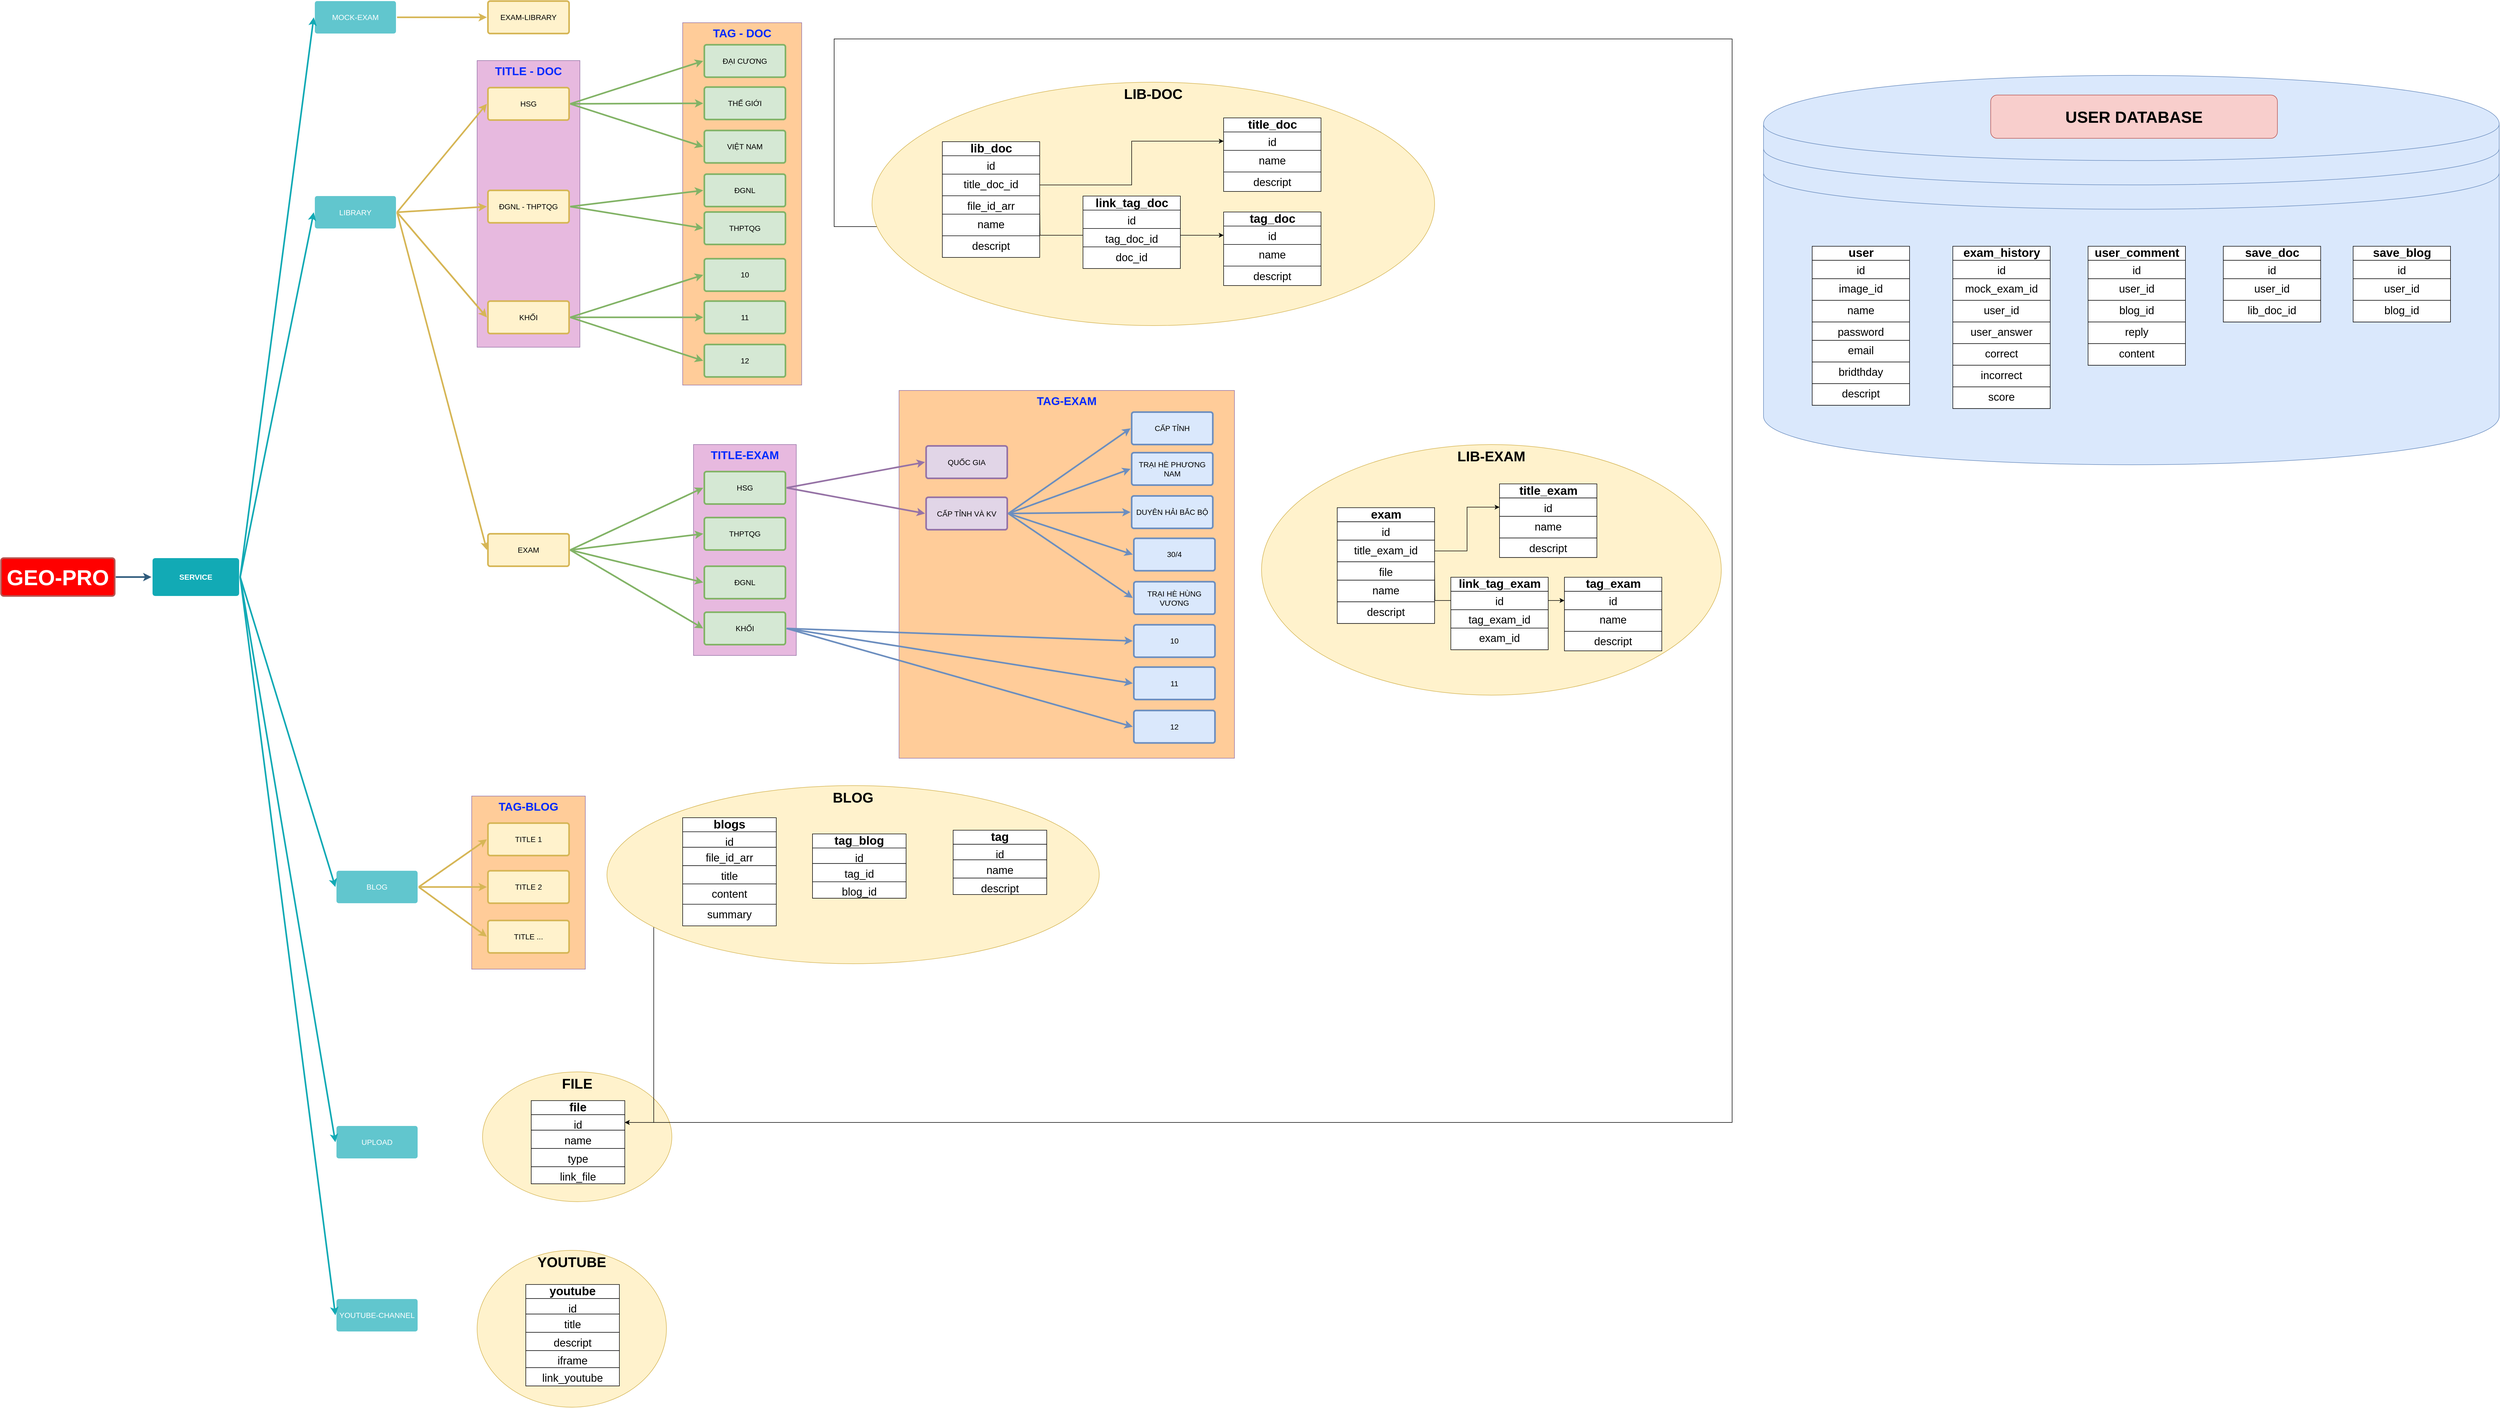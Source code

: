 <mxfile version="21.2.3" type="github">
  <diagram id="6a731a19-8d31-9384-78a2-239565b7b9f0" name="Page-1">
    <mxGraphModel dx="1283" dy="865" grid="1" gridSize="10" guides="1" tooltips="1" connect="1" arrows="1" fold="1" page="1" pageScale="1" pageWidth="4681" pageHeight="3300" background="none" math="0" shadow="0">
      <root>
        <mxCell id="0" />
        <mxCell id="1" parent="0" />
        <mxCell id="W52Dk3ICBLYeZhelVxWt-1883" value="" style="group" parent="1" vertex="1" connectable="0">
          <mxGeometry x="910" y="2000" width="350" height="240" as="geometry" />
        </mxCell>
        <mxCell id="W52Dk3ICBLYeZhelVxWt-1876" value="FILE" style="ellipse;whiteSpace=wrap;html=1;fillColor=#fff2cc;strokeColor=#d6b656;fontSize=26;fontStyle=1;verticalAlign=top;" parent="W52Dk3ICBLYeZhelVxWt-1883" vertex="1">
          <mxGeometry width="350" height="240" as="geometry" />
        </mxCell>
        <mxCell id="W52Dk3ICBLYeZhelVxWt-1866" value="file" style="swimlane;fontStyle=1;childLayout=stackLayout;horizontal=1;startSize=26;fillColor=default;horizontalStack=0;resizeParent=1;resizeParentMax=0;resizeLast=0;collapsible=1;marginBottom=0;html=1;fontSize=22;align=center;" parent="W52Dk3ICBLYeZhelVxWt-1883" vertex="1">
          <mxGeometry x="89.997" y="53.107" width="172.99" height="153.777" as="geometry" />
        </mxCell>
        <mxCell id="W52Dk3ICBLYeZhelVxWt-1867" value="id" style="text;strokeColor=default;fillColor=default;align=center;verticalAlign=top;spacingLeft=4;spacingRight=4;overflow=hidden;rotatable=0;points=[[0,0.5],[1,0.5]];portConstraint=eastwest;whiteSpace=wrap;html=1;fontSize=20;" parent="W52Dk3ICBLYeZhelVxWt-1866" vertex="1">
          <mxGeometry y="26" width="172.99" height="28.711" as="geometry" />
        </mxCell>
        <mxCell id="W52Dk3ICBLYeZhelVxWt-1868" value="name" style="text;strokeColor=default;fillColor=default;align=center;verticalAlign=top;spacingLeft=4;spacingRight=4;overflow=hidden;rotatable=0;points=[[0,0.5],[1,0.5]];portConstraint=eastwest;whiteSpace=wrap;html=1;fontSize=20;" parent="W52Dk3ICBLYeZhelVxWt-1866" vertex="1">
          <mxGeometry y="54.711" width="172.99" height="33.778" as="geometry" />
        </mxCell>
        <mxCell id="W52Dk3ICBLYeZhelVxWt-1871" value="type" style="text;strokeColor=default;fillColor=default;align=center;verticalAlign=top;spacingLeft=4;spacingRight=4;overflow=hidden;rotatable=0;points=[[0,0.5],[1,0.5]];portConstraint=eastwest;whiteSpace=wrap;html=1;fontSize=20;gradientColor=none;" parent="W52Dk3ICBLYeZhelVxWt-1866" vertex="1">
          <mxGeometry y="88.489" width="172.99" height="33.778" as="geometry" />
        </mxCell>
        <mxCell id="W52Dk3ICBLYeZhelVxWt-1869" value="link_file" style="text;strokeColor=default;fillColor=default;align=center;verticalAlign=top;spacingLeft=4;spacingRight=4;overflow=hidden;rotatable=0;points=[[0,0.5],[1,0.5]];portConstraint=eastwest;whiteSpace=wrap;html=1;fontSize=20;" parent="W52Dk3ICBLYeZhelVxWt-1866" vertex="1">
          <mxGeometry y="122.267" width="172.99" height="31.51" as="geometry" />
        </mxCell>
        <mxCell id="W52Dk3ICBLYeZhelVxWt-1846" value="TAG-BLOG" style="rounded=0;whiteSpace=wrap;html=1;fillColor=#FFCC99;strokeColor=#9673a6;verticalAlign=top;fontStyle=1;fontSize=21;fontColor=#002AFF;" parent="1" vertex="1">
          <mxGeometry x="890" y="1490" width="210" height="320" as="geometry" />
        </mxCell>
        <mxCell id="W52Dk3ICBLYeZhelVxWt-1845" value="TAG-EXAM" style="rounded=0;whiteSpace=wrap;html=1;fillColor=#FFCC99;strokeColor=#9673a6;verticalAlign=top;fontStyle=1;fontSize=21;fontColor=#002AFF;" parent="1" vertex="1">
          <mxGeometry x="1680" y="740" width="620" height="680" as="geometry" />
        </mxCell>
        <mxCell id="W52Dk3ICBLYeZhelVxWt-1844" value="TITLE-EXAM" style="rounded=0;whiteSpace=wrap;html=1;fillColor=#E7B9DF;strokeColor=#9673a6;verticalAlign=top;fontStyle=1;fontSize=21;fontColor=#002AFF;" parent="1" vertex="1">
          <mxGeometry x="1300" y="840" width="190" height="390" as="geometry" />
        </mxCell>
        <mxCell id="W52Dk3ICBLYeZhelVxWt-1791" value="TAG - DOC" style="rounded=0;whiteSpace=wrap;html=1;fillColor=#FFCC99;strokeColor=#9673a6;verticalAlign=top;fontStyle=1;fontSize=21;fontColor=#002AFF;" parent="1" vertex="1">
          <mxGeometry x="1280" y="60" width="220" height="670" as="geometry" />
        </mxCell>
        <mxCell id="W52Dk3ICBLYeZhelVxWt-1790" value="TITLE - DOC" style="rounded=0;whiteSpace=wrap;html=1;fillColor=#E7B9DF;strokeColor=#9673a6;verticalAlign=top;fontStyle=1;fontSize=21;fontColor=#002AFF;" parent="1" vertex="1">
          <mxGeometry x="900" y="130" width="190" height="530" as="geometry" />
        </mxCell>
        <mxCell id="1746" value="" style="edgeStyle=none;rounded=0;jumpStyle=none;html=1;shadow=0;labelBackgroundColor=none;startArrow=none;startFill=0;endArrow=classic;endFill=1;jettySize=auto;orthogonalLoop=1;strokeColor=#2F5B7C;strokeWidth=3;fontFamily=Helvetica;fontSize=16;fontColor=#23445D;spacing=5;" parent="1" source="1749" target="1771" edge="1">
          <mxGeometry relative="1" as="geometry" />
        </mxCell>
        <mxCell id="1749" value="&lt;font style=&quot;font-size: 40px;&quot;&gt;GEO-PRO&lt;/font&gt;" style="rounded=1;whiteSpace=wrap;html=1;shadow=0;labelBackgroundColor=none;strokeColor=#b85450;strokeWidth=3;fillColor=#FF0000;fontFamily=Helvetica;fontSize=16;align=center;fontStyle=1;spacing=5;arcSize=7;perimeterSpacing=2;fontColor=#FFFFFF;" parent="1" vertex="1">
          <mxGeometry x="20" y="1050" width="210" height="70" as="geometry" />
        </mxCell>
        <mxCell id="1771" value="SERVICE" style="rounded=1;whiteSpace=wrap;html=1;shadow=0;labelBackgroundColor=none;strokeColor=none;strokeWidth=3;fillColor=#12aab5;fontFamily=Helvetica;fontSize=14;fontColor=#FFFFFF;align=center;spacing=5;fontStyle=1;arcSize=7;perimeterSpacing=2;" parent="1" vertex="1">
          <mxGeometry x="300" y="1050" width="160" height="70" as="geometry" />
        </mxCell>
        <mxCell id="1772" value="UPLOAD" style="rounded=1;whiteSpace=wrap;html=1;shadow=0;labelBackgroundColor=none;strokeColor=none;strokeWidth=3;fillColor=#61c6ce;fontFamily=Helvetica;fontSize=14;fontColor=#FFFFFF;align=center;spacing=5;fontStyle=0;arcSize=7;perimeterSpacing=2;" parent="1" vertex="1">
          <mxGeometry x="640" y="2100" width="150" height="60" as="geometry" />
        </mxCell>
        <mxCell id="1773" value="" style="edgeStyle=none;rounded=1;jumpStyle=none;html=1;shadow=0;labelBackgroundColor=none;startArrow=none;startFill=0;jettySize=auto;orthogonalLoop=1;strokeColor=#12AAB5;strokeWidth=3;fontFamily=Helvetica;fontSize=14;fontColor=#FFFFFF;spacing=5;fontStyle=1;fillColor=#b0e3e6;entryX=0;entryY=0.5;entryDx=0;entryDy=0;exitX=1;exitY=0.5;exitDx=0;exitDy=0;" parent="1" source="1771" target="1772" edge="1">
          <mxGeometry relative="1" as="geometry" />
        </mxCell>
        <mxCell id="1774" value="BLOG" style="rounded=1;whiteSpace=wrap;html=1;shadow=0;labelBackgroundColor=none;strokeColor=none;strokeWidth=3;fillColor=#61c6ce;fontFamily=Helvetica;fontSize=14;fontColor=#FFFFFF;align=center;spacing=5;fontStyle=0;arcSize=7;perimeterSpacing=2;" parent="1" vertex="1">
          <mxGeometry x="640" y="1628.12" width="150" height="60" as="geometry" />
        </mxCell>
        <mxCell id="1775" value="" style="edgeStyle=none;rounded=1;jumpStyle=none;html=1;shadow=0;labelBackgroundColor=none;startArrow=none;startFill=0;jettySize=auto;orthogonalLoop=1;strokeColor=#12AAB5;strokeWidth=3;fontFamily=Helvetica;fontSize=14;fontColor=#FFFFFF;spacing=5;fontStyle=1;fillColor=#b0e3e6;entryX=0;entryY=0.5;entryDx=0;entryDy=0;exitX=1;exitY=0.5;exitDx=0;exitDy=0;" parent="1" source="1771" target="1774" edge="1">
          <mxGeometry relative="1" as="geometry" />
        </mxCell>
        <mxCell id="1776" value="LIBRARY" style="rounded=1;whiteSpace=wrap;html=1;shadow=0;labelBackgroundColor=none;strokeColor=none;strokeWidth=3;fillColor=#61c6ce;fontFamily=Helvetica;fontSize=14;fontColor=#FFFFFF;align=center;spacing=5;fontStyle=0;arcSize=7;perimeterSpacing=2;" parent="1" vertex="1">
          <mxGeometry x="600" y="380.5" width="150" height="60" as="geometry" />
        </mxCell>
        <mxCell id="1777" value="" style="edgeStyle=none;rounded=1;jumpStyle=none;html=1;shadow=0;labelBackgroundColor=none;startArrow=none;startFill=0;jettySize=auto;orthogonalLoop=1;strokeColor=#12AAB5;strokeWidth=3;fontFamily=Helvetica;fontSize=14;fontColor=#FFFFFF;spacing=5;fontStyle=1;fillColor=#b0e3e6;entryX=0;entryY=0.5;entryDx=0;entryDy=0;exitX=1;exitY=0.5;exitDx=0;exitDy=0;" parent="1" source="1771" target="1776" edge="1">
          <mxGeometry relative="1" as="geometry" />
        </mxCell>
        <mxCell id="1778" value="MOCK-EXAM" style="rounded=1;whiteSpace=wrap;html=1;shadow=0;labelBackgroundColor=none;strokeColor=none;strokeWidth=3;fillColor=#61c6ce;fontFamily=Helvetica;fontSize=14;fontColor=#FFFFFF;align=center;spacing=5;fontStyle=0;arcSize=7;perimeterSpacing=2;" parent="1" vertex="1">
          <mxGeometry x="600" y="20" width="150" height="60" as="geometry" />
        </mxCell>
        <mxCell id="1779" value="" style="edgeStyle=none;rounded=1;jumpStyle=none;html=1;shadow=0;labelBackgroundColor=none;startArrow=none;startFill=0;jettySize=auto;orthogonalLoop=1;strokeColor=#12AAB5;strokeWidth=3;fontFamily=Helvetica;fontSize=14;fontColor=#FFFFFF;spacing=5;fontStyle=1;fillColor=#b0e3e6;entryX=0;entryY=0.5;entryDx=0;entryDy=0;exitX=1;exitY=0.5;exitDx=0;exitDy=0;" parent="1" source="1771" target="1778" edge="1">
          <mxGeometry relative="1" as="geometry" />
        </mxCell>
        <mxCell id="DbFOadBx9GIm5DyImWNw-1779" value="YOUTUBE-CHANNEL" style="rounded=1;whiteSpace=wrap;html=1;shadow=0;labelBackgroundColor=none;strokeColor=none;strokeWidth=3;fillColor=#61c6ce;fontFamily=Helvetica;fontSize=14;fontColor=#FFFFFF;align=center;spacing=5;fontStyle=0;arcSize=7;perimeterSpacing=2;" parent="1" vertex="1">
          <mxGeometry x="640" y="2420" width="150" height="60" as="geometry" />
        </mxCell>
        <mxCell id="DbFOadBx9GIm5DyImWNw-1782" value="HSG" style="rounded=1;whiteSpace=wrap;html=1;shadow=0;labelBackgroundColor=none;strokeColor=#82b366;strokeWidth=3;fillColor=#d5e8d4;fontFamily=Helvetica;fontSize=14;align=center;spacing=5;fontStyle=0;arcSize=7;perimeterSpacing=2;" parent="1" vertex="1">
          <mxGeometry x="1320" y="890" width="150" height="60" as="geometry" />
        </mxCell>
        <mxCell id="DbFOadBx9GIm5DyImWNw-1785" value="" style="edgeStyle=none;rounded=1;jumpStyle=none;html=1;shadow=0;labelBackgroundColor=none;startArrow=none;startFill=0;jettySize=auto;orthogonalLoop=1;strokeColor=#82b366;strokeWidth=3;fontFamily=Helvetica;fontSize=14;fontColor=#FFFFFF;spacing=5;fontStyle=1;fillColor=#d5e8d4;entryX=0;entryY=0.5;entryDx=0;entryDy=0;exitX=1;exitY=0.5;exitDx=0;exitDy=0;" parent="1" source="DbFOadBx9GIm5DyImWNw-1809" target="DbFOadBx9GIm5DyImWNw-1782" edge="1">
          <mxGeometry relative="1" as="geometry">
            <mxPoint x="1722" y="204.5" as="sourcePoint" />
            <mxPoint x="1770" y="276" as="targetPoint" />
          </mxGeometry>
        </mxCell>
        <mxCell id="DbFOadBx9GIm5DyImWNw-1786" value="EXAM-LIBRARY" style="rounded=1;whiteSpace=wrap;html=1;shadow=0;labelBackgroundColor=none;strokeColor=#d6b656;strokeWidth=3;fillColor=#fff2cc;fontFamily=Helvetica;fontSize=14;align=center;spacing=5;fontStyle=0;arcSize=7;perimeterSpacing=2;" parent="1" vertex="1">
          <mxGeometry x="920" y="20" width="150" height="60" as="geometry" />
        </mxCell>
        <mxCell id="DbFOadBx9GIm5DyImWNw-1787" value="" style="edgeStyle=none;rounded=1;jumpStyle=none;html=1;shadow=0;labelBackgroundColor=none;startArrow=none;startFill=0;jettySize=auto;orthogonalLoop=1;strokeColor=#d6b656;strokeWidth=3;fontFamily=Helvetica;fontSize=14;fontColor=#FFFFFF;spacing=5;fontStyle=1;fillColor=#fff2cc;entryX=0;entryY=0.5;entryDx=0;entryDy=0;exitX=1;exitY=0.5;exitDx=0;exitDy=0;" parent="1" source="1778" target="DbFOadBx9GIm5DyImWNw-1786" edge="1">
          <mxGeometry relative="1" as="geometry">
            <mxPoint x="1170" y="107" as="sourcePoint" />
            <mxPoint x="1026" y="143" as="targetPoint" />
          </mxGeometry>
        </mxCell>
        <mxCell id="DbFOadBx9GIm5DyImWNw-1788" value="HSG" style="rounded=1;whiteSpace=wrap;html=1;shadow=0;labelBackgroundColor=none;strokeColor=#d6b656;strokeWidth=3;fillColor=#fff2cc;fontFamily=Helvetica;fontSize=14;align=center;spacing=5;fontStyle=0;arcSize=7;perimeterSpacing=2;" parent="1" vertex="1">
          <mxGeometry x="920" y="180" width="150" height="60" as="geometry" />
        </mxCell>
        <mxCell id="DbFOadBx9GIm5DyImWNw-1790" value="ĐGNL - THPTQG" style="rounded=1;whiteSpace=wrap;html=1;shadow=0;labelBackgroundColor=none;strokeColor=#d6b656;strokeWidth=3;fillColor=#fff2cc;fontFamily=Helvetica;fontSize=14;align=center;spacing=5;fontStyle=0;arcSize=7;perimeterSpacing=2;" parent="1" vertex="1">
          <mxGeometry x="920" y="370" width="150" height="60" as="geometry" />
        </mxCell>
        <mxCell id="DbFOadBx9GIm5DyImWNw-1791" value="" style="edgeStyle=none;rounded=1;jumpStyle=none;html=1;shadow=0;labelBackgroundColor=none;startArrow=none;startFill=0;jettySize=auto;orthogonalLoop=1;strokeColor=#d6b656;strokeWidth=3;fontFamily=Helvetica;fontSize=14;fontColor=#FFFFFF;spacing=5;fontStyle=1;fillColor=#fff2cc;entryX=0;entryY=0.5;entryDx=0;entryDy=0;exitX=1;exitY=0.5;exitDx=0;exitDy=0;" parent="1" source="1776" target="DbFOadBx9GIm5DyImWNw-1788" edge="1">
          <mxGeometry relative="1" as="geometry">
            <mxPoint x="1150" y="349.5" as="sourcePoint" />
            <mxPoint x="1006" y="385.5" as="targetPoint" />
          </mxGeometry>
        </mxCell>
        <mxCell id="DbFOadBx9GIm5DyImWNw-1793" value="" style="edgeStyle=none;rounded=1;jumpStyle=none;html=1;shadow=0;labelBackgroundColor=none;startArrow=none;startFill=0;jettySize=auto;orthogonalLoop=1;strokeColor=#d6b656;strokeWidth=3;fontFamily=Helvetica;fontSize=14;fontColor=#FFFFFF;spacing=5;fontStyle=1;fillColor=#fff2cc;entryX=0;entryY=0.5;entryDx=0;entryDy=0;exitX=1;exitY=0.5;exitDx=0;exitDy=0;" parent="1" source="1776" target="DbFOadBx9GIm5DyImWNw-1790" edge="1">
          <mxGeometry relative="1" as="geometry">
            <mxPoint x="1150" y="349.5" as="sourcePoint" />
            <mxPoint x="1198" y="420.5" as="targetPoint" />
          </mxGeometry>
        </mxCell>
        <mxCell id="DbFOadBx9GIm5DyImWNw-1795" value="" style="edgeStyle=none;rounded=1;jumpStyle=none;html=1;shadow=0;labelBackgroundColor=none;startArrow=none;startFill=0;jettySize=auto;orthogonalLoop=1;strokeColor=#d6b656;strokeWidth=3;fontFamily=Helvetica;fontSize=14;fontColor=#FFFFFF;spacing=5;fontStyle=1;fillColor=#fff2cc;entryX=0;entryY=0.5;entryDx=0;entryDy=0;exitX=1;exitY=0.5;exitDx=0;exitDy=0;" parent="1" source="1776" target="DbFOadBx9GIm5DyImWNw-1794" edge="1">
          <mxGeometry relative="1" as="geometry">
            <mxPoint x="1150" y="350" as="sourcePoint" />
            <mxPoint x="1198" y="466" as="targetPoint" />
          </mxGeometry>
        </mxCell>
        <mxCell id="DbFOadBx9GIm5DyImWNw-1796" value="10" style="rounded=1;whiteSpace=wrap;html=1;shadow=0;labelBackgroundColor=none;strokeColor=#82b366;strokeWidth=3;fillColor=#d5e8d4;fontFamily=Helvetica;fontSize=14;align=center;spacing=5;fontStyle=0;arcSize=7;perimeterSpacing=2;" parent="1" vertex="1">
          <mxGeometry x="1320" y="496.38" width="150" height="60" as="geometry" />
        </mxCell>
        <mxCell id="DbFOadBx9GIm5DyImWNw-1797" value="" style="edgeStyle=none;rounded=1;jumpStyle=none;html=1;shadow=0;labelBackgroundColor=none;startArrow=none;startFill=0;jettySize=auto;orthogonalLoop=1;strokeColor=#82b366;strokeWidth=3;fontFamily=Helvetica;fontSize=14;fontColor=#FFFFFF;spacing=5;fontStyle=1;fillColor=#d5e8d4;entryX=0;entryY=0.5;entryDx=0;entryDy=0;exitX=1;exitY=0.5;exitDx=0;exitDy=0;" parent="1" source="DbFOadBx9GIm5DyImWNw-1794" target="DbFOadBx9GIm5DyImWNw-1796" edge="1">
          <mxGeometry relative="1" as="geometry">
            <mxPoint x="1670" y="358.38" as="sourcePoint" />
            <mxPoint x="1718" y="474.38" as="targetPoint" />
          </mxGeometry>
        </mxCell>
        <mxCell id="DbFOadBx9GIm5DyImWNw-1798" value="11" style="rounded=1;whiteSpace=wrap;html=1;shadow=0;labelBackgroundColor=none;strokeColor=#82b366;strokeWidth=3;fillColor=#d5e8d4;fontFamily=Helvetica;fontSize=14;align=center;spacing=5;fontStyle=0;arcSize=7;perimeterSpacing=2;" parent="1" vertex="1">
          <mxGeometry x="1320" y="574.75" width="150" height="60" as="geometry" />
        </mxCell>
        <mxCell id="DbFOadBx9GIm5DyImWNw-1799" value="" style="edgeStyle=none;rounded=1;jumpStyle=none;html=1;shadow=0;labelBackgroundColor=none;startArrow=none;startFill=0;jettySize=auto;orthogonalLoop=1;strokeColor=#82b366;strokeWidth=3;fontFamily=Helvetica;fontSize=14;fontColor=#FFFFFF;spacing=5;fontStyle=1;fillColor=#d5e8d4;entryX=0;entryY=0.5;entryDx=0;entryDy=0;exitX=1;exitY=0.5;exitDx=0;exitDy=0;" parent="1" source="DbFOadBx9GIm5DyImWNw-1794" target="DbFOadBx9GIm5DyImWNw-1798" edge="1">
          <mxGeometry relative="1" as="geometry">
            <mxPoint x="1670" y="470" as="sourcePoint" />
            <mxPoint x="1718" y="586" as="targetPoint" />
          </mxGeometry>
        </mxCell>
        <mxCell id="DbFOadBx9GIm5DyImWNw-1800" value="12" style="rounded=1;whiteSpace=wrap;html=1;shadow=0;labelBackgroundColor=none;strokeColor=#82b366;strokeWidth=3;fillColor=#d5e8d4;fontFamily=Helvetica;fontSize=14;align=center;spacing=5;fontStyle=0;arcSize=7;perimeterSpacing=2;" parent="1" vertex="1">
          <mxGeometry x="1320" y="655" width="150" height="60" as="geometry" />
        </mxCell>
        <mxCell id="DbFOadBx9GIm5DyImWNw-1801" value="" style="edgeStyle=none;rounded=1;jumpStyle=none;html=1;shadow=0;labelBackgroundColor=none;startArrow=none;startFill=0;jettySize=auto;orthogonalLoop=1;strokeColor=#82b366;strokeWidth=3;fontFamily=Helvetica;fontSize=14;fontColor=#FFFFFF;spacing=5;fontStyle=1;fillColor=#d5e8d4;entryX=0;entryY=0.5;entryDx=0;entryDy=0;exitX=1;exitY=0.5;exitDx=0;exitDy=0;" parent="1" source="DbFOadBx9GIm5DyImWNw-1794" target="DbFOadBx9GIm5DyImWNw-1800" edge="1">
          <mxGeometry relative="1" as="geometry">
            <mxPoint x="1620" y="530" as="sourcePoint" />
            <mxPoint x="1706" y="633" as="targetPoint" />
          </mxGeometry>
        </mxCell>
        <mxCell id="DbFOadBx9GIm5DyImWNw-1802" value="ĐẠI CƯƠNG" style="rounded=1;whiteSpace=wrap;html=1;shadow=0;labelBackgroundColor=none;strokeColor=#82b366;strokeWidth=3;fillColor=#d5e8d4;fontFamily=Helvetica;fontSize=14;align=center;spacing=5;fontStyle=0;arcSize=7;perimeterSpacing=2;" parent="1" vertex="1">
          <mxGeometry x="1320" y="100.69" width="150" height="60" as="geometry" />
        </mxCell>
        <mxCell id="DbFOadBx9GIm5DyImWNw-1803" value="" style="edgeStyle=none;rounded=1;jumpStyle=none;html=1;shadow=0;labelBackgroundColor=none;startArrow=none;startFill=0;jettySize=auto;orthogonalLoop=1;strokeColor=#82b366;strokeWidth=3;fontFamily=Helvetica;fontSize=14;fontColor=#FFFFFF;spacing=5;fontStyle=1;fillColor=#d5e8d4;entryX=0;entryY=0.5;entryDx=0;entryDy=0;exitX=1;exitY=0.5;exitDx=0;exitDy=0;" parent="1" source="DbFOadBx9GIm5DyImWNw-1788" target="DbFOadBx9GIm5DyImWNw-1802" edge="1">
          <mxGeometry relative="1" as="geometry">
            <mxPoint x="1650" y="204.88" as="sourcePoint" />
            <mxPoint x="1736" y="196.26" as="targetPoint" />
          </mxGeometry>
        </mxCell>
        <mxCell id="DbFOadBx9GIm5DyImWNw-1804" value="THẾ GIỚI" style="rounded=1;whiteSpace=wrap;html=1;shadow=0;labelBackgroundColor=none;strokeColor=#82b366;strokeWidth=3;fillColor=#d5e8d4;fontFamily=Helvetica;fontSize=14;align=center;spacing=5;fontStyle=0;arcSize=7;perimeterSpacing=2;" parent="1" vertex="1">
          <mxGeometry x="1320" y="179.06" width="150" height="60" as="geometry" />
        </mxCell>
        <mxCell id="DbFOadBx9GIm5DyImWNw-1805" value="" style="edgeStyle=none;rounded=1;jumpStyle=none;html=1;shadow=0;labelBackgroundColor=none;startArrow=none;startFill=0;jettySize=auto;orthogonalLoop=1;strokeColor=#82b366;strokeWidth=3;fontFamily=Helvetica;fontSize=14;fontColor=#FFFFFF;spacing=5;fontStyle=1;fillColor=#d5e8d4;entryX=0;entryY=0.5;entryDx=0;entryDy=0;exitX=1;exitY=0.5;exitDx=0;exitDy=0;" parent="1" source="DbFOadBx9GIm5DyImWNw-1788" target="DbFOadBx9GIm5DyImWNw-1804" edge="1">
          <mxGeometry relative="1" as="geometry">
            <mxPoint x="1640" y="240" as="sourcePoint" />
            <mxPoint x="1736" y="307.88" as="targetPoint" />
          </mxGeometry>
        </mxCell>
        <mxCell id="DbFOadBx9GIm5DyImWNw-1806" value="VIỆT NAM" style="rounded=1;whiteSpace=wrap;html=1;shadow=0;labelBackgroundColor=none;strokeColor=#82b366;strokeWidth=3;fillColor=#d5e8d4;fontFamily=Helvetica;fontSize=14;align=center;spacing=5;fontStyle=0;arcSize=7;perimeterSpacing=2;" parent="1" vertex="1">
          <mxGeometry x="1320" y="259.31" width="150" height="60" as="geometry" />
        </mxCell>
        <mxCell id="DbFOadBx9GIm5DyImWNw-1807" value="" style="edgeStyle=none;rounded=1;jumpStyle=none;html=1;shadow=0;labelBackgroundColor=none;startArrow=none;startFill=0;jettySize=auto;orthogonalLoop=1;strokeColor=#82b366;strokeWidth=3;fontFamily=Helvetica;fontSize=14;fontColor=#FFFFFF;spacing=5;fontStyle=1;fillColor=#d5e8d4;entryX=0;entryY=0.5;entryDx=0;entryDy=0;exitX=1;exitY=0.5;exitDx=0;exitDy=0;" parent="1" source="DbFOadBx9GIm5DyImWNw-1788" target="DbFOadBx9GIm5DyImWNw-1806" edge="1">
          <mxGeometry relative="1" as="geometry">
            <mxPoint x="1650" y="204.88" as="sourcePoint" />
            <mxPoint x="1724" y="354.88" as="targetPoint" />
          </mxGeometry>
        </mxCell>
        <mxCell id="DbFOadBx9GIm5DyImWNw-1809" value="EXAM" style="rounded=1;whiteSpace=wrap;html=1;shadow=0;labelBackgroundColor=none;strokeColor=#d6b656;strokeWidth=3;fillColor=#fff2cc;fontFamily=Helvetica;fontSize=14;align=center;spacing=5;fontStyle=0;arcSize=7;perimeterSpacing=2;" parent="1" vertex="1">
          <mxGeometry x="920" y="1005" width="150" height="60" as="geometry" />
        </mxCell>
        <mxCell id="DbFOadBx9GIm5DyImWNw-1810" value="" style="edgeStyle=none;rounded=1;jumpStyle=none;html=1;shadow=0;labelBackgroundColor=none;startArrow=none;startFill=0;jettySize=auto;orthogonalLoop=1;strokeColor=#d6b656;strokeWidth=3;fontFamily=Helvetica;fontSize=14;fontColor=#FFFFFF;spacing=5;fontStyle=1;fillColor=#fff2cc;entryX=0;entryY=0.5;entryDx=0;entryDy=0;exitX=1;exitY=0.5;exitDx=0;exitDy=0;" parent="1" source="1776" target="DbFOadBx9GIm5DyImWNw-1809" edge="1">
          <mxGeometry relative="1" as="geometry">
            <mxPoint x="1130" y="400" as="sourcePoint" />
            <mxPoint x="1256" y="510.25" as="targetPoint" />
          </mxGeometry>
        </mxCell>
        <mxCell id="DbFOadBx9GIm5DyImWNw-1813" value="ĐGNL" style="rounded=1;whiteSpace=wrap;html=1;shadow=0;labelBackgroundColor=none;strokeColor=#82b366;strokeWidth=3;fillColor=#d5e8d4;fontFamily=Helvetica;fontSize=14;align=center;spacing=5;fontStyle=0;arcSize=7;perimeterSpacing=2;" parent="1" vertex="1">
          <mxGeometry x="1320" y="340" width="150" height="60" as="geometry" />
        </mxCell>
        <mxCell id="DbFOadBx9GIm5DyImWNw-1814" value="" style="edgeStyle=none;rounded=1;jumpStyle=none;html=1;shadow=0;labelBackgroundColor=none;startArrow=none;startFill=0;jettySize=auto;orthogonalLoop=1;strokeColor=#82b366;strokeWidth=3;fontFamily=Helvetica;fontSize=14;fontColor=#FFFFFF;spacing=5;fontStyle=1;fillColor=#d5e8d4;entryX=0;entryY=0.5;entryDx=0;entryDy=0;exitX=1;exitY=0.5;exitDx=0;exitDy=0;" parent="1" source="DbFOadBx9GIm5DyImWNw-1790" target="DbFOadBx9GIm5DyImWNw-1813" edge="1">
          <mxGeometry relative="1" as="geometry">
            <mxPoint x="1420" y="344.75" as="sourcePoint" />
            <mxPoint x="1762" y="461.63" as="targetPoint" />
          </mxGeometry>
        </mxCell>
        <mxCell id="DbFOadBx9GIm5DyImWNw-1815" value="THPTQG" style="rounded=1;whiteSpace=wrap;html=1;shadow=0;labelBackgroundColor=none;strokeColor=#82b366;strokeWidth=3;fillColor=#d5e8d4;fontFamily=Helvetica;fontSize=14;align=center;spacing=5;fontStyle=0;arcSize=7;perimeterSpacing=2;" parent="1" vertex="1">
          <mxGeometry x="1320" y="410" width="150" height="60" as="geometry" />
        </mxCell>
        <mxCell id="DbFOadBx9GIm5DyImWNw-1816" value="" style="edgeStyle=none;rounded=1;jumpStyle=none;html=1;shadow=0;labelBackgroundColor=none;startArrow=none;startFill=0;jettySize=auto;orthogonalLoop=1;strokeColor=#82b366;strokeWidth=3;fontFamily=Helvetica;fontSize=14;fontColor=#FFFFFF;spacing=5;fontStyle=1;fillColor=#d5e8d4;entryX=0;entryY=0.5;entryDx=0;entryDy=0;exitX=1;exitY=0.5;exitDx=0;exitDy=0;" parent="1" source="DbFOadBx9GIm5DyImWNw-1790" target="DbFOadBx9GIm5DyImWNw-1815" edge="1">
          <mxGeometry relative="1" as="geometry">
            <mxPoint x="1382" y="446.5" as="sourcePoint" />
            <mxPoint x="1762" y="557.13" as="targetPoint" />
          </mxGeometry>
        </mxCell>
        <mxCell id="DbFOadBx9GIm5DyImWNw-1817" value="THPTQG" style="rounded=1;whiteSpace=wrap;html=1;shadow=0;labelBackgroundColor=none;strokeColor=#82b366;strokeWidth=3;fillColor=#d5e8d4;fontFamily=Helvetica;fontSize=14;align=center;spacing=5;fontStyle=0;arcSize=7;perimeterSpacing=2;" parent="1" vertex="1">
          <mxGeometry x="1320" y="975" width="150" height="60" as="geometry" />
        </mxCell>
        <mxCell id="DbFOadBx9GIm5DyImWNw-1818" value="" style="edgeStyle=none;rounded=1;jumpStyle=none;html=1;shadow=0;labelBackgroundColor=none;startArrow=none;startFill=0;jettySize=auto;orthogonalLoop=1;strokeColor=#82b366;strokeWidth=3;fontFamily=Helvetica;fontSize=14;fontColor=#FFFFFF;spacing=5;fontStyle=1;fillColor=#d5e8d4;entryX=0;entryY=0.5;entryDx=0;entryDy=0;exitX=1;exitY=0.5;exitDx=0;exitDy=0;" parent="1" source="DbFOadBx9GIm5DyImWNw-1809" target="DbFOadBx9GIm5DyImWNw-1817" edge="1">
          <mxGeometry relative="1" as="geometry">
            <mxPoint x="1390" y="965" as="sourcePoint" />
            <mxPoint x="1778" y="351" as="targetPoint" />
          </mxGeometry>
        </mxCell>
        <mxCell id="DbFOadBx9GIm5DyImWNw-1819" value="ĐGNL" style="rounded=1;whiteSpace=wrap;html=1;shadow=0;labelBackgroundColor=none;strokeColor=#82b366;strokeWidth=3;fillColor=#d5e8d4;fontFamily=Helvetica;fontSize=14;align=center;spacing=5;fontStyle=0;arcSize=7;perimeterSpacing=2;" parent="1" vertex="1">
          <mxGeometry x="1320" y="1065" width="150" height="60" as="geometry" />
        </mxCell>
        <mxCell id="DbFOadBx9GIm5DyImWNw-1820" value="" style="edgeStyle=none;rounded=1;jumpStyle=none;html=1;shadow=0;labelBackgroundColor=none;startArrow=none;startFill=0;jettySize=auto;orthogonalLoop=1;strokeColor=#82b366;strokeWidth=3;fontFamily=Helvetica;fontSize=14;fontColor=#FFFFFF;spacing=5;fontStyle=1;fillColor=#d5e8d4;entryX=0;entryY=0.5;entryDx=0;entryDy=0;exitX=1;exitY=0.5;exitDx=0;exitDy=0;" parent="1" source="DbFOadBx9GIm5DyImWNw-1809" target="DbFOadBx9GIm5DyImWNw-1819" edge="1">
          <mxGeometry relative="1" as="geometry">
            <mxPoint x="1392" y="900" as="sourcePoint" />
            <mxPoint x="1788" y="361" as="targetPoint" />
          </mxGeometry>
        </mxCell>
        <mxCell id="DbFOadBx9GIm5DyImWNw-1821" value="10" style="rounded=1;whiteSpace=wrap;html=1;shadow=0;labelBackgroundColor=none;strokeColor=#6c8ebf;strokeWidth=3;fillColor=#dae8fc;fontFamily=Helvetica;fontSize=14;align=center;spacing=5;fontStyle=0;arcSize=7;perimeterSpacing=2;" parent="1" vertex="1">
          <mxGeometry x="2114" y="1173.19" width="150" height="60" as="geometry" />
        </mxCell>
        <mxCell id="DbFOadBx9GIm5DyImWNw-1822" value="" style="edgeStyle=none;rounded=1;jumpStyle=none;html=1;shadow=0;labelBackgroundColor=none;startArrow=none;startFill=0;jettySize=auto;orthogonalLoop=1;strokeColor=#6c8ebf;strokeWidth=3;fontFamily=Helvetica;fontSize=14;fontColor=#FFFFFF;spacing=5;fontStyle=1;fillColor=#dae8fc;entryX=0;entryY=0.5;entryDx=0;entryDy=0;exitX=1;exitY=0.5;exitDx=0;exitDy=0;" parent="1" source="DbFOadBx9GIm5DyImWNw-1845" target="DbFOadBx9GIm5DyImWNw-1821" edge="1">
          <mxGeometry relative="1" as="geometry">
            <mxPoint x="1970" y="690.0" as="sourcePoint" />
            <mxPoint x="2316" y="859.38" as="targetPoint" />
          </mxGeometry>
        </mxCell>
        <mxCell id="DbFOadBx9GIm5DyImWNw-1823" value="11" style="rounded=1;whiteSpace=wrap;html=1;shadow=0;labelBackgroundColor=none;strokeColor=#6c8ebf;strokeWidth=3;fillColor=#dae8fc;fontFamily=Helvetica;fontSize=14;align=center;spacing=5;fontStyle=0;arcSize=7;perimeterSpacing=2;" parent="1" vertex="1">
          <mxGeometry x="2114" y="1251.56" width="150" height="60" as="geometry" />
        </mxCell>
        <mxCell id="DbFOadBx9GIm5DyImWNw-1824" value="" style="edgeStyle=none;rounded=1;jumpStyle=none;html=1;shadow=0;labelBackgroundColor=none;startArrow=none;startFill=0;jettySize=auto;orthogonalLoop=1;strokeColor=#6c8ebf;strokeWidth=3;fontFamily=Helvetica;fontSize=14;fontColor=#FFFFFF;spacing=5;fontStyle=1;fillColor=#dae8fc;entryX=0;entryY=0.5;entryDx=0;entryDy=0;exitX=1;exitY=0.5;exitDx=0;exitDy=0;" parent="1" source="DbFOadBx9GIm5DyImWNw-1845" target="DbFOadBx9GIm5DyImWNw-1823" edge="1">
          <mxGeometry relative="1" as="geometry">
            <mxPoint x="1970" y="690.0" as="sourcePoint" />
            <mxPoint x="2316" y="971" as="targetPoint" />
          </mxGeometry>
        </mxCell>
        <mxCell id="DbFOadBx9GIm5DyImWNw-1825" value="12" style="rounded=1;whiteSpace=wrap;html=1;shadow=0;labelBackgroundColor=none;strokeColor=#6c8ebf;strokeWidth=3;fillColor=#dae8fc;fontFamily=Helvetica;fontSize=14;align=center;spacing=5;fontStyle=0;arcSize=7;perimeterSpacing=2;" parent="1" vertex="1">
          <mxGeometry x="2114" y="1331.81" width="150" height="60" as="geometry" />
        </mxCell>
        <mxCell id="DbFOadBx9GIm5DyImWNw-1826" value="" style="edgeStyle=none;rounded=1;jumpStyle=none;html=1;shadow=0;labelBackgroundColor=none;startArrow=none;startFill=0;jettySize=auto;orthogonalLoop=1;strokeColor=#6c8ebf;strokeWidth=3;fontFamily=Helvetica;fontSize=14;fontColor=#FFFFFF;spacing=5;fontStyle=1;fillColor=#dae8fc;entryX=0;entryY=0.5;entryDx=0;entryDy=0;exitX=1;exitY=0.5;exitDx=0;exitDy=0;" parent="1" source="DbFOadBx9GIm5DyImWNw-1845" target="DbFOadBx9GIm5DyImWNw-1825" edge="1">
          <mxGeometry relative="1" as="geometry">
            <mxPoint x="1970" y="690.0" as="sourcePoint" />
            <mxPoint x="2304" y="1018" as="targetPoint" />
          </mxGeometry>
        </mxCell>
        <mxCell id="DbFOadBx9GIm5DyImWNw-1827" value="QUỐC GIA" style="rounded=1;whiteSpace=wrap;html=1;shadow=0;labelBackgroundColor=none;strokeColor=#9673a6;strokeWidth=3;fillColor=#e1d5e7;fontFamily=Helvetica;fontSize=14;align=center;spacing=5;fontStyle=0;arcSize=7;perimeterSpacing=2;" parent="1" vertex="1">
          <mxGeometry x="1730" y="842.5" width="150" height="60" as="geometry" />
        </mxCell>
        <mxCell id="DbFOadBx9GIm5DyImWNw-1828" value="" style="edgeStyle=none;rounded=1;jumpStyle=none;html=1;shadow=0;labelBackgroundColor=none;startArrow=none;startFill=0;jettySize=auto;orthogonalLoop=1;strokeColor=#9673a6;strokeWidth=3;fontFamily=Helvetica;fontSize=14;fontColor=#FFFFFF;spacing=5;fontStyle=1;fillColor=#e1d5e7;entryX=0;entryY=0.5;entryDx=0;entryDy=0;exitX=1;exitY=0.5;exitDx=0;exitDy=0;" parent="1" source="DbFOadBx9GIm5DyImWNw-1782" target="DbFOadBx9GIm5DyImWNw-1827" edge="1">
          <mxGeometry relative="1" as="geometry">
            <mxPoint x="1770" y="640" as="sourcePoint" />
            <mxPoint x="2158" y="26" as="targetPoint" />
          </mxGeometry>
        </mxCell>
        <mxCell id="DbFOadBx9GIm5DyImWNw-1829" value="CẤP TỈNH VÀ KV" style="rounded=1;whiteSpace=wrap;html=1;shadow=0;labelBackgroundColor=none;strokeColor=#9673a6;strokeWidth=3;fillColor=#e1d5e7;fontFamily=Helvetica;fontSize=14;align=center;spacing=5;fontStyle=0;arcSize=7;perimeterSpacing=2;" parent="1" vertex="1">
          <mxGeometry x="1730" y="937.5" width="150" height="60" as="geometry" />
        </mxCell>
        <mxCell id="DbFOadBx9GIm5DyImWNw-1830" value="" style="edgeStyle=none;rounded=1;jumpStyle=none;html=1;shadow=0;labelBackgroundColor=none;startArrow=none;startFill=0;jettySize=auto;orthogonalLoop=1;strokeColor=#9673a6;strokeWidth=3;fontFamily=Helvetica;fontSize=14;fontColor=#FFFFFF;spacing=5;fontStyle=1;fillColor=#e1d5e7;entryX=0;entryY=0.5;entryDx=0;entryDy=0;exitX=1;exitY=0.5;exitDx=0;exitDy=0;" parent="1" source="DbFOadBx9GIm5DyImWNw-1782" target="DbFOadBx9GIm5DyImWNw-1829" edge="1">
          <mxGeometry relative="1" as="geometry">
            <mxPoint x="1782" y="660" as="sourcePoint" />
            <mxPoint x="1916" y="655" as="targetPoint" />
          </mxGeometry>
        </mxCell>
        <mxCell id="DbFOadBx9GIm5DyImWNw-1833" value="CẤP TỈNH" style="rounded=1;whiteSpace=wrap;html=1;shadow=0;labelBackgroundColor=none;strokeColor=#6c8ebf;strokeWidth=3;fillColor=#dae8fc;fontFamily=Helvetica;fontSize=14;align=center;spacing=5;fontStyle=0;arcSize=7;perimeterSpacing=2;" parent="1" vertex="1">
          <mxGeometry x="2110" y="780" width="150" height="60" as="geometry" />
        </mxCell>
        <mxCell id="DbFOadBx9GIm5DyImWNw-1834" value="" style="edgeStyle=none;rounded=1;jumpStyle=none;html=1;shadow=0;labelBackgroundColor=none;startArrow=none;startFill=0;jettySize=auto;orthogonalLoop=1;strokeColor=#6c8ebf;strokeWidth=3;fontFamily=Helvetica;fontSize=14;fontColor=#FFFFFF;spacing=5;fontStyle=1;fillColor=#dae8fc;entryX=0;entryY=0.5;entryDx=0;entryDy=0;exitX=1;exitY=0.5;exitDx=0;exitDy=0;" parent="1" source="DbFOadBx9GIm5DyImWNw-1829" target="DbFOadBx9GIm5DyImWNw-1833" edge="1">
          <mxGeometry relative="1" as="geometry">
            <mxPoint x="1952" y="962.69" as="sourcePoint" />
            <mxPoint x="2096" y="967.69" as="targetPoint" />
          </mxGeometry>
        </mxCell>
        <mxCell id="DbFOadBx9GIm5DyImWNw-1835" value="TRẠI HÈ PHƯƠNG NAM" style="rounded=1;whiteSpace=wrap;html=1;shadow=0;labelBackgroundColor=none;strokeColor=#6c8ebf;strokeWidth=3;fillColor=#dae8fc;fontFamily=Helvetica;fontSize=14;align=center;spacing=5;fontStyle=0;arcSize=7;perimeterSpacing=2;" parent="1" vertex="1">
          <mxGeometry x="2110" y="855" width="150" height="60" as="geometry" />
        </mxCell>
        <mxCell id="DbFOadBx9GIm5DyImWNw-1836" value="" style="edgeStyle=none;rounded=1;jumpStyle=none;html=1;shadow=0;labelBackgroundColor=none;startArrow=none;startFill=0;jettySize=auto;orthogonalLoop=1;strokeColor=#6c8ebf;strokeWidth=3;fontFamily=Helvetica;fontSize=14;fontColor=#FFFFFF;spacing=5;fontStyle=1;fillColor=#dae8fc;entryX=0;entryY=0.5;entryDx=0;entryDy=0;exitX=1;exitY=0.5;exitDx=0;exitDy=0;" parent="1" source="DbFOadBx9GIm5DyImWNw-1829" target="DbFOadBx9GIm5DyImWNw-1835" edge="1">
          <mxGeometry relative="1" as="geometry">
            <mxPoint x="2002" y="1057.69" as="sourcePoint" />
            <mxPoint x="2116" y="1042.69" as="targetPoint" />
          </mxGeometry>
        </mxCell>
        <mxCell id="DbFOadBx9GIm5DyImWNw-1837" value="DUYÊN HẢI BẮC BỘ" style="rounded=1;whiteSpace=wrap;html=1;shadow=0;labelBackgroundColor=none;strokeColor=#6c8ebf;strokeWidth=3;fillColor=#dae8fc;fontFamily=Helvetica;fontSize=14;align=center;spacing=5;fontStyle=0;arcSize=7;perimeterSpacing=2;" parent="1" vertex="1">
          <mxGeometry x="2110" y="935" width="150" height="60" as="geometry" />
        </mxCell>
        <mxCell id="DbFOadBx9GIm5DyImWNw-1838" value="30/4" style="rounded=1;whiteSpace=wrap;html=1;shadow=0;labelBackgroundColor=none;strokeColor=#6c8ebf;strokeWidth=3;fillColor=#dae8fc;fontFamily=Helvetica;fontSize=14;align=center;spacing=5;fontStyle=0;arcSize=7;perimeterSpacing=2;" parent="1" vertex="1">
          <mxGeometry x="2114" y="1013.37" width="150" height="60" as="geometry" />
        </mxCell>
        <mxCell id="DbFOadBx9GIm5DyImWNw-1839" value="TRẠI HÈ HÙNG VƯƠNG" style="rounded=1;whiteSpace=wrap;html=1;shadow=0;labelBackgroundColor=none;strokeColor=#6c8ebf;strokeWidth=3;fillColor=#dae8fc;fontFamily=Helvetica;fontSize=14;align=center;spacing=5;fontStyle=0;arcSize=7;perimeterSpacing=2;" parent="1" vertex="1">
          <mxGeometry x="2114" y="1093.62" width="150" height="60" as="geometry" />
        </mxCell>
        <mxCell id="DbFOadBx9GIm5DyImWNw-1840" value="" style="edgeStyle=none;rounded=1;jumpStyle=none;html=1;shadow=0;labelBackgroundColor=none;startArrow=none;startFill=0;jettySize=auto;orthogonalLoop=1;strokeColor=#6c8ebf;strokeWidth=3;fontFamily=Helvetica;fontSize=14;fontColor=#FFFFFF;spacing=5;fontStyle=1;fillColor=#dae8fc;entryX=0;entryY=0.5;entryDx=0;entryDy=0;exitX=1;exitY=0.5;exitDx=0;exitDy=0;" parent="1" source="DbFOadBx9GIm5DyImWNw-1829" target="DbFOadBx9GIm5DyImWNw-1837" edge="1">
          <mxGeometry relative="1" as="geometry">
            <mxPoint x="2002" y="1037.69" as="sourcePoint" />
            <mxPoint x="2100" y="967.69" as="targetPoint" />
          </mxGeometry>
        </mxCell>
        <mxCell id="DbFOadBx9GIm5DyImWNw-1841" value="" style="edgeStyle=none;rounded=1;jumpStyle=none;html=1;shadow=0;labelBackgroundColor=none;startArrow=none;startFill=0;jettySize=auto;orthogonalLoop=1;strokeColor=#6c8ebf;strokeWidth=3;fontFamily=Helvetica;fontSize=14;fontColor=#FFFFFF;spacing=5;fontStyle=1;fillColor=#dae8fc;entryX=0;entryY=0.5;entryDx=0;entryDy=0;exitX=1;exitY=0.5;exitDx=0;exitDy=0;" parent="1" source="DbFOadBx9GIm5DyImWNw-1829" target="DbFOadBx9GIm5DyImWNw-1838" edge="1">
          <mxGeometry relative="1" as="geometry">
            <mxPoint x="1992" y="992.69" as="sourcePoint" />
            <mxPoint x="2100" y="1047.69" as="targetPoint" />
          </mxGeometry>
        </mxCell>
        <mxCell id="DbFOadBx9GIm5DyImWNw-1842" value="" style="edgeStyle=none;rounded=1;jumpStyle=none;html=1;shadow=0;labelBackgroundColor=none;startArrow=none;startFill=0;jettySize=auto;orthogonalLoop=1;strokeColor=#6c8ebf;strokeWidth=3;fontFamily=Helvetica;fontSize=14;fontColor=#FFFFFF;spacing=5;fontStyle=1;fillColor=#dae8fc;entryX=0;entryY=0.5;entryDx=0;entryDy=0;exitX=1;exitY=0.5;exitDx=0;exitDy=0;" parent="1" source="DbFOadBx9GIm5DyImWNw-1829" target="DbFOadBx9GIm5DyImWNw-1839" edge="1">
          <mxGeometry relative="1" as="geometry">
            <mxPoint x="1962" y="1049.56" as="sourcePoint" />
            <mxPoint x="2074" y="1182.56" as="targetPoint" />
          </mxGeometry>
        </mxCell>
        <mxCell id="DbFOadBx9GIm5DyImWNw-1845" value="KHỐI" style="rounded=1;whiteSpace=wrap;html=1;shadow=0;labelBackgroundColor=none;strokeColor=#82b366;strokeWidth=3;fillColor=#d5e8d4;fontFamily=Helvetica;fontSize=14;align=center;spacing=5;fontStyle=0;arcSize=7;perimeterSpacing=2;" parent="1" vertex="1">
          <mxGeometry x="1320" y="1150" width="150" height="60" as="geometry" />
        </mxCell>
        <mxCell id="DbFOadBx9GIm5DyImWNw-1846" value="" style="edgeStyle=none;rounded=1;jumpStyle=none;html=1;shadow=0;labelBackgroundColor=none;startArrow=none;startFill=0;jettySize=auto;orthogonalLoop=1;strokeColor=#82b366;strokeWidth=3;fontFamily=Helvetica;fontSize=14;fontColor=#FFFFFF;spacing=5;fontStyle=1;fillColor=#d5e8d4;entryX=0;entryY=0.5;entryDx=0;entryDy=0;exitX=1;exitY=0.5;exitDx=0;exitDy=0;" parent="1" source="DbFOadBx9GIm5DyImWNw-1809" target="DbFOadBx9GIm5DyImWNw-1845" edge="1">
          <mxGeometry relative="1" as="geometry">
            <mxPoint x="1320" y="1025.0" as="sourcePoint" />
            <mxPoint x="1456" y="1444" as="targetPoint" />
          </mxGeometry>
        </mxCell>
        <mxCell id="DbFOadBx9GIm5DyImWNw-1847" value="" style="edgeStyle=none;rounded=1;jumpStyle=none;html=1;shadow=0;labelBackgroundColor=none;startArrow=none;startFill=0;jettySize=auto;orthogonalLoop=1;strokeColor=#12AAB5;strokeWidth=3;fontFamily=Helvetica;fontSize=14;fontColor=#FFFFFF;spacing=5;fontStyle=1;fillColor=#b0e3e6;entryX=0;entryY=0.5;entryDx=0;entryDy=0;exitX=1;exitY=0.5;exitDx=0;exitDy=0;" parent="1" source="1771" target="DbFOadBx9GIm5DyImWNw-1779" edge="1">
          <mxGeometry relative="1" as="geometry">
            <mxPoint x="833" y="570" as="sourcePoint" />
            <mxPoint x="945" y="792" as="targetPoint" />
          </mxGeometry>
        </mxCell>
        <mxCell id="DbFOadBx9GIm5DyImWNw-1848" value="TITLE 1" style="rounded=1;whiteSpace=wrap;html=1;shadow=0;labelBackgroundColor=none;strokeColor=#d6b656;strokeWidth=3;fillColor=#fff2cc;fontFamily=Helvetica;fontSize=14;align=center;spacing=5;fontStyle=0;arcSize=7;perimeterSpacing=2;" parent="1" vertex="1">
          <mxGeometry x="920" y="1540" width="150" height="60" as="geometry" />
        </mxCell>
        <mxCell id="DbFOadBx9GIm5DyImWNw-1849" value="" style="edgeStyle=none;rounded=1;jumpStyle=none;html=1;shadow=0;labelBackgroundColor=none;startArrow=none;startFill=0;jettySize=auto;orthogonalLoop=1;strokeColor=#d6b656;strokeWidth=3;fontFamily=Helvetica;fontSize=14;fontColor=#FFFFFF;spacing=5;fontStyle=1;fillColor=#fff2cc;entryX=0;entryY=0.5;entryDx=0;entryDy=0;exitX=1;exitY=0.5;exitDx=0;exitDy=0;" parent="1" source="1774" target="DbFOadBx9GIm5DyImWNw-1848" edge="1">
          <mxGeometry relative="1" as="geometry">
            <mxPoint x="722" y="1630" as="sourcePoint" />
            <mxPoint x="1267" y="1610" as="targetPoint" />
          </mxGeometry>
        </mxCell>
        <mxCell id="DbFOadBx9GIm5DyImWNw-1850" value="TITLE 2" style="rounded=1;whiteSpace=wrap;html=1;shadow=0;labelBackgroundColor=none;strokeColor=#d6b656;strokeWidth=3;fillColor=#fff2cc;fontFamily=Helvetica;fontSize=14;align=center;spacing=5;fontStyle=0;arcSize=7;perimeterSpacing=2;" parent="1" vertex="1">
          <mxGeometry x="920" y="1628.12" width="150" height="60" as="geometry" />
        </mxCell>
        <mxCell id="DbFOadBx9GIm5DyImWNw-1851" value="" style="edgeStyle=none;rounded=1;jumpStyle=none;html=1;shadow=0;labelBackgroundColor=none;startArrow=none;startFill=0;jettySize=auto;orthogonalLoop=1;strokeColor=#d6b656;strokeWidth=3;fontFamily=Helvetica;fontSize=14;fontColor=#FFFFFF;spacing=5;fontStyle=1;fillColor=#fff2cc;entryX=0;entryY=0.5;entryDx=0;entryDy=0;exitX=1;exitY=0.5;exitDx=0;exitDy=0;" parent="1" source="1774" target="DbFOadBx9GIm5DyImWNw-1850" edge="1">
          <mxGeometry relative="1" as="geometry">
            <mxPoint x="760" y="1600" as="sourcePoint" />
            <mxPoint x="1303" y="1721.88" as="targetPoint" />
          </mxGeometry>
        </mxCell>
        <mxCell id="DbFOadBx9GIm5DyImWNw-1852" value="TITLE ..." style="rounded=1;whiteSpace=wrap;html=1;shadow=0;labelBackgroundColor=none;strokeColor=#d6b656;strokeWidth=3;fillColor=#fff2cc;fontFamily=Helvetica;fontSize=14;align=center;spacing=5;fontStyle=0;arcSize=7;perimeterSpacing=2;" parent="1" vertex="1">
          <mxGeometry x="920" y="1720" width="150" height="60" as="geometry" />
        </mxCell>
        <mxCell id="DbFOadBx9GIm5DyImWNw-1853" value="" style="edgeStyle=none;rounded=1;jumpStyle=none;html=1;shadow=0;labelBackgroundColor=none;startArrow=none;startFill=0;jettySize=auto;orthogonalLoop=1;strokeColor=#d6b656;strokeWidth=3;fontFamily=Helvetica;fontSize=14;fontColor=#FFFFFF;spacing=5;fontStyle=1;fillColor=#fff2cc;entryX=0;entryY=0.5;entryDx=0;entryDy=0;exitX=1;exitY=0.5;exitDx=0;exitDy=0;" parent="1" source="1774" target="DbFOadBx9GIm5DyImWNw-1852" edge="1">
          <mxGeometry relative="1" as="geometry">
            <mxPoint x="722" y="1577.87" as="sourcePoint" />
            <mxPoint x="1301" y="1811.75" as="targetPoint" />
          </mxGeometry>
        </mxCell>
        <mxCell id="W52Dk3ICBLYeZhelVxWt-1789" value="" style="edgeStyle=none;rounded=1;jumpStyle=none;html=1;shadow=0;labelBackgroundColor=none;startArrow=none;startFill=0;jettySize=auto;orthogonalLoop=1;strokeColor=#d6b656;strokeWidth=3;fontFamily=Helvetica;fontSize=14;fontColor=#FFFFFF;spacing=5;fontStyle=1;fillColor=#fff2cc;entryX=0;entryY=0.5;entryDx=0;entryDy=0;exitX=1;exitY=0.5;exitDx=0;exitDy=0;" parent="1" source="1776" target="DbFOadBx9GIm5DyImWNw-1794" edge="1">
          <mxGeometry relative="1" as="geometry">
            <mxPoint x="752" y="411" as="sourcePoint" />
            <mxPoint x="1228" y="745" as="targetPoint" />
          </mxGeometry>
        </mxCell>
        <mxCell id="DbFOadBx9GIm5DyImWNw-1794" value="KHỐI" style="rounded=1;whiteSpace=wrap;html=1;shadow=0;labelBackgroundColor=none;strokeColor=#d6b656;strokeWidth=3;fillColor=#fff2cc;fontFamily=Helvetica;fontSize=14;align=center;spacing=5;fontStyle=0;arcSize=7;perimeterSpacing=2;" parent="1" vertex="1">
          <mxGeometry x="920" y="574.75" width="150" height="60" as="geometry" />
        </mxCell>
        <mxCell id="W52Dk3ICBLYeZhelVxWt-1875" value="" style="edgeStyle=orthogonalEdgeStyle;rounded=0;orthogonalLoop=1;jettySize=auto;html=1;" parent="1" source="W52Dk3ICBLYeZhelVxWt-1855" target="W52Dk3ICBLYeZhelVxWt-1867" edge="1">
          <mxGeometry relative="1" as="geometry" />
        </mxCell>
        <mxCell id="W52Dk3ICBLYeZhelVxWt-1878" style="edgeStyle=orthogonalEdgeStyle;rounded=0;orthogonalLoop=1;jettySize=auto;html=1;entryX=1;entryY=0.5;entryDx=0;entryDy=0;" parent="1" source="W52Dk3ICBLYeZhelVxWt-1806" target="W52Dk3ICBLYeZhelVxWt-1867" edge="1">
          <mxGeometry relative="1" as="geometry">
            <mxPoint x="2280" y="1700" as="targetPoint" />
            <Array as="points">
              <mxPoint x="1560" y="437" />
              <mxPoint x="1560" y="90" />
              <mxPoint x="3220" y="90" />
              <mxPoint x="3220" y="2094" />
            </Array>
          </mxGeometry>
        </mxCell>
        <mxCell id="W52Dk3ICBLYeZhelVxWt-1892" value="" style="group" parent="1" vertex="1" connectable="0">
          <mxGeometry x="900" y="2330" width="350" height="290" as="geometry" />
        </mxCell>
        <mxCell id="W52Dk3ICBLYeZhelVxWt-1885" value="YOUTUBE" style="ellipse;whiteSpace=wrap;html=1;fillColor=#fff2cc;strokeColor=#d6b656;fontSize=26;fontStyle=1;verticalAlign=top;container=0;" parent="W52Dk3ICBLYeZhelVxWt-1892" vertex="1">
          <mxGeometry width="350" height="290" as="geometry" />
        </mxCell>
        <mxCell id="W52Dk3ICBLYeZhelVxWt-1886" value="youtube" style="swimlane;fontStyle=1;childLayout=stackLayout;horizontal=1;startSize=26;fillColor=default;horizontalStack=0;resizeParent=1;resizeParentMax=0;resizeLast=0;collapsible=1;marginBottom=0;html=1;fontSize=22;align=center;container=0;" parent="W52Dk3ICBLYeZhelVxWt-1892" vertex="1">
          <mxGeometry x="89.997" y="63.107" width="172.99" height="187.554" as="geometry" />
        </mxCell>
        <mxCell id="W52Dk3ICBLYeZhelVxWt-1887" value="id" style="text;strokeColor=default;fillColor=default;align=center;verticalAlign=top;spacingLeft=4;spacingRight=4;overflow=hidden;rotatable=0;points=[[0,0.5],[1,0.5]];portConstraint=eastwest;whiteSpace=wrap;html=1;fontSize=20;container=0;" parent="W52Dk3ICBLYeZhelVxWt-1892" vertex="1">
          <mxGeometry x="89.997" y="89.107" width="172.99" height="28.711" as="geometry" />
        </mxCell>
        <mxCell id="W52Dk3ICBLYeZhelVxWt-1888" value="title" style="text;strokeColor=default;fillColor=default;align=center;verticalAlign=top;spacingLeft=4;spacingRight=4;overflow=hidden;rotatable=0;points=[[0,0.5],[1,0.5]];portConstraint=eastwest;whiteSpace=wrap;html=1;fontSize=20;container=0;" parent="W52Dk3ICBLYeZhelVxWt-1892" vertex="1">
          <mxGeometry x="89.997" y="117.818" width="172.99" height="33.778" as="geometry" />
        </mxCell>
        <mxCell id="W52Dk3ICBLYeZhelVxWt-1889" value="descript" style="text;strokeColor=default;fillColor=default;align=center;verticalAlign=top;spacingLeft=4;spacingRight=4;overflow=hidden;rotatable=0;points=[[0,0.5],[1,0.5]];portConstraint=eastwest;whiteSpace=wrap;html=1;fontSize=20;gradientColor=none;container=0;" parent="W52Dk3ICBLYeZhelVxWt-1892" vertex="1">
          <mxGeometry x="89.997" y="151.596" width="172.99" height="33.778" as="geometry" />
        </mxCell>
        <mxCell id="W52Dk3ICBLYeZhelVxWt-1890" value="iframe" style="text;strokeColor=default;fillColor=default;align=center;verticalAlign=top;spacingLeft=4;spacingRight=4;overflow=hidden;rotatable=0;points=[[0,0.5],[1,0.5]];portConstraint=eastwest;whiteSpace=wrap;html=1;fontSize=20;container=0;" parent="W52Dk3ICBLYeZhelVxWt-1892" vertex="1">
          <mxGeometry x="89.997" y="185.373" width="172.99" height="31.51" as="geometry" />
        </mxCell>
        <mxCell id="W52Dk3ICBLYeZhelVxWt-1891" value="link_youtube" style="text;strokeColor=default;fillColor=default;align=center;verticalAlign=top;spacingLeft=4;spacingRight=4;overflow=hidden;rotatable=0;points=[[0,0.5],[1,0.5]];portConstraint=eastwest;whiteSpace=wrap;html=1;fontSize=20;gradientColor=none;container=0;" parent="W52Dk3ICBLYeZhelVxWt-1892" vertex="1">
          <mxGeometry x="89.997" y="216.883" width="172.99" height="33.778" as="geometry" />
        </mxCell>
        <mxCell id="W52Dk3ICBLYeZhelVxWt-1936" value="" style="group" parent="1" vertex="1" connectable="0">
          <mxGeometry x="3278" y="157.38" width="1360" height="720" as="geometry" />
        </mxCell>
        <mxCell id="W52Dk3ICBLYeZhelVxWt-1893" value="" style="shape=datastore;whiteSpace=wrap;html=1;fontStyle=1;verticalAlign=top;fillColor=#dae8fc;strokeColor=#6c8ebf;" parent="W52Dk3ICBLYeZhelVxWt-1936" vertex="1">
          <mxGeometry width="1360" height="720" as="geometry" />
        </mxCell>
        <mxCell id="W52Dk3ICBLYeZhelVxWt-1895" value="USER DATABASE" style="rounded=1;whiteSpace=wrap;html=1;fontStyle=1;fontSize=30;fillColor=#f8cecc;strokeColor=#b85450;" parent="W52Dk3ICBLYeZhelVxWt-1936" vertex="1">
          <mxGeometry x="420" y="36.38" width="530" height="80" as="geometry" />
        </mxCell>
        <mxCell id="W52Dk3ICBLYeZhelVxWt-1896" value="user" style="swimlane;fontStyle=1;childLayout=stackLayout;horizontal=1;startSize=26;fillColor=default;horizontalStack=0;resizeParent=1;resizeParentMax=0;resizeLast=0;collapsible=1;marginBottom=0;html=1;fontSize=22;align=center;" parent="W52Dk3ICBLYeZhelVxWt-1936" vertex="1">
          <mxGeometry x="90" y="316" width="180" height="294" as="geometry" />
        </mxCell>
        <mxCell id="W52Dk3ICBLYeZhelVxWt-1897" value="id" style="text;strokeColor=default;fillColor=default;align=center;verticalAlign=top;spacingLeft=4;spacingRight=4;overflow=hidden;rotatable=0;points=[[0,0.5],[1,0.5]];portConstraint=eastwest;whiteSpace=wrap;html=1;fontSize=20;gradientColor=none;" parent="W52Dk3ICBLYeZhelVxWt-1896" vertex="1">
          <mxGeometry y="26" width="180" height="34" as="geometry" />
        </mxCell>
        <mxCell id="W52Dk3ICBLYeZhelVxWt-1904" value="image_id" style="text;strokeColor=default;fillColor=default;align=center;verticalAlign=top;spacingLeft=4;spacingRight=4;overflow=hidden;rotatable=0;points=[[0,0.5],[1,0.5]];portConstraint=eastwest;whiteSpace=wrap;html=1;fontSize=20;gradientColor=none;" parent="W52Dk3ICBLYeZhelVxWt-1896" vertex="1">
          <mxGeometry y="60" width="180" height="40" as="geometry" />
        </mxCell>
        <mxCell id="W52Dk3ICBLYeZhelVxWt-1898" value="name" style="text;strokeColor=default;fillColor=default;align=center;verticalAlign=top;spacingLeft=4;spacingRight=4;overflow=hidden;rotatable=0;points=[[0,0.5],[1,0.5]];portConstraint=eastwest;whiteSpace=wrap;html=1;fontSize=20;gradientColor=none;" parent="W52Dk3ICBLYeZhelVxWt-1896" vertex="1">
          <mxGeometry y="100" width="180" height="40" as="geometry" />
        </mxCell>
        <mxCell id="W52Dk3ICBLYeZhelVxWt-1900" value="password" style="text;strokeColor=default;fillColor=default;align=center;verticalAlign=top;spacingLeft=4;spacingRight=4;overflow=hidden;rotatable=0;points=[[0,0.5],[1,0.5]];portConstraint=eastwest;whiteSpace=wrap;html=1;fontSize=20;gradientColor=none;" parent="W52Dk3ICBLYeZhelVxWt-1896" vertex="1">
          <mxGeometry y="140" width="180" height="34" as="geometry" />
        </mxCell>
        <mxCell id="W52Dk3ICBLYeZhelVxWt-1899" value="email" style="text;strokeColor=default;fillColor=default;align=center;verticalAlign=top;spacingLeft=4;spacingRight=4;overflow=hidden;rotatable=0;points=[[0,0.5],[1,0.5]];portConstraint=eastwest;whiteSpace=wrap;html=1;fontSize=20;gradientColor=none;" parent="W52Dk3ICBLYeZhelVxWt-1896" vertex="1">
          <mxGeometry y="174" width="180" height="40" as="geometry" />
        </mxCell>
        <mxCell id="W52Dk3ICBLYeZhelVxWt-1901" value="bridthday" style="text;strokeColor=default;fillColor=default;align=center;verticalAlign=top;spacingLeft=4;spacingRight=4;overflow=hidden;rotatable=0;points=[[0,0.5],[1,0.5]];portConstraint=eastwest;whiteSpace=wrap;html=1;fontSize=20;gradientColor=none;" parent="W52Dk3ICBLYeZhelVxWt-1896" vertex="1">
          <mxGeometry y="214" width="180" height="40" as="geometry" />
        </mxCell>
        <mxCell id="W52Dk3ICBLYeZhelVxWt-1902" value="descript" style="text;strokeColor=default;fillColor=default;align=center;verticalAlign=top;spacingLeft=4;spacingRight=4;overflow=hidden;rotatable=0;points=[[0,0.5],[1,0.5]];portConstraint=eastwest;whiteSpace=wrap;html=1;fontSize=20;gradientColor=none;" parent="W52Dk3ICBLYeZhelVxWt-1896" vertex="1">
          <mxGeometry y="254" width="180" height="40" as="geometry" />
        </mxCell>
        <mxCell id="W52Dk3ICBLYeZhelVxWt-1905" value="exam_history" style="swimlane;fontStyle=1;childLayout=stackLayout;horizontal=1;startSize=26;fillColor=default;horizontalStack=0;resizeParent=1;resizeParentMax=0;resizeLast=0;collapsible=1;marginBottom=0;html=1;fontSize=22;align=center;" parent="W52Dk3ICBLYeZhelVxWt-1936" vertex="1">
          <mxGeometry x="350" y="316" width="180" height="300" as="geometry" />
        </mxCell>
        <mxCell id="W52Dk3ICBLYeZhelVxWt-1906" value="id" style="text;strokeColor=default;fillColor=default;align=center;verticalAlign=top;spacingLeft=4;spacingRight=4;overflow=hidden;rotatable=0;points=[[0,0.5],[1,0.5]];portConstraint=eastwest;whiteSpace=wrap;html=1;fontSize=20;gradientColor=none;" parent="W52Dk3ICBLYeZhelVxWt-1905" vertex="1">
          <mxGeometry y="26" width="180" height="34" as="geometry" />
        </mxCell>
        <mxCell id="W52Dk3ICBLYeZhelVxWt-1908" value="mock_exam_id" style="text;strokeColor=default;fillColor=default;align=center;verticalAlign=top;spacingLeft=4;spacingRight=4;overflow=hidden;rotatable=0;points=[[0,0.5],[1,0.5]];portConstraint=eastwest;whiteSpace=wrap;html=1;fontSize=20;gradientColor=none;" parent="W52Dk3ICBLYeZhelVxWt-1905" vertex="1">
          <mxGeometry y="60" width="180" height="40" as="geometry" />
        </mxCell>
        <mxCell id="W52Dk3ICBLYeZhelVxWt-1907" value="user_id" style="text;strokeColor=default;fillColor=default;align=center;verticalAlign=top;spacingLeft=4;spacingRight=4;overflow=hidden;rotatable=0;points=[[0,0.5],[1,0.5]];portConstraint=eastwest;whiteSpace=wrap;html=1;fontSize=20;gradientColor=none;" parent="W52Dk3ICBLYeZhelVxWt-1905" vertex="1">
          <mxGeometry y="100" width="180" height="40" as="geometry" />
        </mxCell>
        <mxCell id="W52Dk3ICBLYeZhelVxWt-1913" value="user_answer" style="text;strokeColor=default;fillColor=default;align=center;verticalAlign=top;spacingLeft=4;spacingRight=4;overflow=hidden;rotatable=0;points=[[0,0.5],[1,0.5]];portConstraint=eastwest;whiteSpace=wrap;html=1;fontSize=20;gradientColor=none;" parent="W52Dk3ICBLYeZhelVxWt-1905" vertex="1">
          <mxGeometry y="140" width="180" height="40" as="geometry" />
        </mxCell>
        <mxCell id="W52Dk3ICBLYeZhelVxWt-1915" value="correct" style="text;strokeColor=default;fillColor=default;align=center;verticalAlign=top;spacingLeft=4;spacingRight=4;overflow=hidden;rotatable=0;points=[[0,0.5],[1,0.5]];portConstraint=eastwest;whiteSpace=wrap;html=1;fontSize=20;gradientColor=none;" parent="W52Dk3ICBLYeZhelVxWt-1905" vertex="1">
          <mxGeometry y="180" width="180" height="40" as="geometry" />
        </mxCell>
        <mxCell id="W52Dk3ICBLYeZhelVxWt-1916" value="incorrect" style="text;strokeColor=default;fillColor=default;align=center;verticalAlign=top;spacingLeft=4;spacingRight=4;overflow=hidden;rotatable=0;points=[[0,0.5],[1,0.5]];portConstraint=eastwest;whiteSpace=wrap;html=1;fontSize=20;gradientColor=none;" parent="W52Dk3ICBLYeZhelVxWt-1905" vertex="1">
          <mxGeometry y="220" width="180" height="40" as="geometry" />
        </mxCell>
        <mxCell id="W52Dk3ICBLYeZhelVxWt-1917" value="score" style="text;strokeColor=default;fillColor=default;align=center;verticalAlign=top;spacingLeft=4;spacingRight=4;overflow=hidden;rotatable=0;points=[[0,0.5],[1,0.5]];portConstraint=eastwest;whiteSpace=wrap;html=1;fontSize=20;gradientColor=none;" parent="W52Dk3ICBLYeZhelVxWt-1905" vertex="1">
          <mxGeometry y="260" width="180" height="40" as="geometry" />
        </mxCell>
        <mxCell id="W52Dk3ICBLYeZhelVxWt-1918" value="user_comment" style="swimlane;fontStyle=1;childLayout=stackLayout;horizontal=1;startSize=26;fillColor=default;horizontalStack=0;resizeParent=1;resizeParentMax=0;resizeLast=0;collapsible=1;marginBottom=0;html=1;fontSize=22;align=center;" parent="W52Dk3ICBLYeZhelVxWt-1936" vertex="1">
          <mxGeometry x="600" y="316" width="180" height="220" as="geometry" />
        </mxCell>
        <mxCell id="W52Dk3ICBLYeZhelVxWt-1919" value="id" style="text;strokeColor=default;fillColor=default;align=center;verticalAlign=top;spacingLeft=4;spacingRight=4;overflow=hidden;rotatable=0;points=[[0,0.5],[1,0.5]];portConstraint=eastwest;whiteSpace=wrap;html=1;fontSize=20;gradientColor=none;" parent="W52Dk3ICBLYeZhelVxWt-1918" vertex="1">
          <mxGeometry y="26" width="180" height="34" as="geometry" />
        </mxCell>
        <mxCell id="W52Dk3ICBLYeZhelVxWt-1920" value="user_id" style="text;strokeColor=default;fillColor=default;align=center;verticalAlign=top;spacingLeft=4;spacingRight=4;overflow=hidden;rotatable=0;points=[[0,0.5],[1,0.5]];portConstraint=eastwest;whiteSpace=wrap;html=1;fontSize=20;gradientColor=none;" parent="W52Dk3ICBLYeZhelVxWt-1918" vertex="1">
          <mxGeometry y="60" width="180" height="40" as="geometry" />
        </mxCell>
        <mxCell id="W52Dk3ICBLYeZhelVxWt-1921" value="blog_id" style="text;strokeColor=default;fillColor=default;align=center;verticalAlign=top;spacingLeft=4;spacingRight=4;overflow=hidden;rotatable=0;points=[[0,0.5],[1,0.5]];portConstraint=eastwest;whiteSpace=wrap;html=1;fontSize=20;gradientColor=none;" parent="W52Dk3ICBLYeZhelVxWt-1918" vertex="1">
          <mxGeometry y="100" width="180" height="40" as="geometry" />
        </mxCell>
        <mxCell id="W52Dk3ICBLYeZhelVxWt-1922" value="reply" style="text;strokeColor=default;fillColor=default;align=center;verticalAlign=top;spacingLeft=4;spacingRight=4;overflow=hidden;rotatable=0;points=[[0,0.5],[1,0.5]];portConstraint=eastwest;whiteSpace=wrap;html=1;fontSize=20;gradientColor=none;" parent="W52Dk3ICBLYeZhelVxWt-1918" vertex="1">
          <mxGeometry y="140" width="180" height="40" as="geometry" />
        </mxCell>
        <mxCell id="W52Dk3ICBLYeZhelVxWt-1923" value="content" style="text;strokeColor=default;fillColor=default;align=center;verticalAlign=top;spacingLeft=4;spacingRight=4;overflow=hidden;rotatable=0;points=[[0,0.5],[1,0.5]];portConstraint=eastwest;whiteSpace=wrap;html=1;fontSize=20;gradientColor=none;" parent="W52Dk3ICBLYeZhelVxWt-1918" vertex="1">
          <mxGeometry y="180" width="180" height="40" as="geometry" />
        </mxCell>
        <mxCell id="W52Dk3ICBLYeZhelVxWt-1926" value="save_doc" style="swimlane;fontStyle=1;childLayout=stackLayout;horizontal=1;startSize=26;fillColor=default;horizontalStack=0;resizeParent=1;resizeParentMax=0;resizeLast=0;collapsible=1;marginBottom=0;html=1;fontSize=22;align=center;" parent="W52Dk3ICBLYeZhelVxWt-1936" vertex="1">
          <mxGeometry x="850" y="316" width="180" height="140" as="geometry" />
        </mxCell>
        <mxCell id="W52Dk3ICBLYeZhelVxWt-1927" value="id" style="text;strokeColor=default;fillColor=default;align=center;verticalAlign=top;spacingLeft=4;spacingRight=4;overflow=hidden;rotatable=0;points=[[0,0.5],[1,0.5]];portConstraint=eastwest;whiteSpace=wrap;html=1;fontSize=20;gradientColor=none;" parent="W52Dk3ICBLYeZhelVxWt-1926" vertex="1">
          <mxGeometry y="26" width="180" height="34" as="geometry" />
        </mxCell>
        <mxCell id="W52Dk3ICBLYeZhelVxWt-1928" value="user_id" style="text;strokeColor=default;fillColor=default;align=center;verticalAlign=top;spacingLeft=4;spacingRight=4;overflow=hidden;rotatable=0;points=[[0,0.5],[1,0.5]];portConstraint=eastwest;whiteSpace=wrap;html=1;fontSize=20;gradientColor=none;" parent="W52Dk3ICBLYeZhelVxWt-1926" vertex="1">
          <mxGeometry y="60" width="180" height="40" as="geometry" />
        </mxCell>
        <mxCell id="W52Dk3ICBLYeZhelVxWt-1929" value="lib_doc_id" style="text;strokeColor=default;fillColor=default;align=center;verticalAlign=top;spacingLeft=4;spacingRight=4;overflow=hidden;rotatable=0;points=[[0,0.5],[1,0.5]];portConstraint=eastwest;whiteSpace=wrap;html=1;fontSize=20;gradientColor=none;" parent="W52Dk3ICBLYeZhelVxWt-1926" vertex="1">
          <mxGeometry y="100" width="180" height="40" as="geometry" />
        </mxCell>
        <mxCell id="W52Dk3ICBLYeZhelVxWt-1932" value="save_blog" style="swimlane;fontStyle=1;childLayout=stackLayout;horizontal=1;startSize=26;fillColor=default;horizontalStack=0;resizeParent=1;resizeParentMax=0;resizeLast=0;collapsible=1;marginBottom=0;html=1;fontSize=22;align=center;" parent="W52Dk3ICBLYeZhelVxWt-1936" vertex="1">
          <mxGeometry x="1090" y="316" width="180" height="140" as="geometry" />
        </mxCell>
        <mxCell id="W52Dk3ICBLYeZhelVxWt-1933" value="id" style="text;strokeColor=default;fillColor=default;align=center;verticalAlign=top;spacingLeft=4;spacingRight=4;overflow=hidden;rotatable=0;points=[[0,0.5],[1,0.5]];portConstraint=eastwest;whiteSpace=wrap;html=1;fontSize=20;gradientColor=none;" parent="W52Dk3ICBLYeZhelVxWt-1932" vertex="1">
          <mxGeometry y="26" width="180" height="34" as="geometry" />
        </mxCell>
        <mxCell id="W52Dk3ICBLYeZhelVxWt-1934" value="user_id" style="text;strokeColor=default;fillColor=default;align=center;verticalAlign=top;spacingLeft=4;spacingRight=4;overflow=hidden;rotatable=0;points=[[0,0.5],[1,0.5]];portConstraint=eastwest;whiteSpace=wrap;html=1;fontSize=20;gradientColor=none;" parent="W52Dk3ICBLYeZhelVxWt-1932" vertex="1">
          <mxGeometry y="60" width="180" height="40" as="geometry" />
        </mxCell>
        <mxCell id="W52Dk3ICBLYeZhelVxWt-1935" value="blog_id" style="text;strokeColor=default;fillColor=default;align=center;verticalAlign=top;spacingLeft=4;spacingRight=4;overflow=hidden;rotatable=0;points=[[0,0.5],[1,0.5]];portConstraint=eastwest;whiteSpace=wrap;html=1;fontSize=20;gradientColor=none;" parent="W52Dk3ICBLYeZhelVxWt-1932" vertex="1">
          <mxGeometry y="100" width="180" height="40" as="geometry" />
        </mxCell>
        <mxCell id="W52Dk3ICBLYeZhelVxWt-1848" value="BLOG" style="ellipse;whiteSpace=wrap;html=1;fillColor=#fff2cc;strokeColor=#d6b656;fontSize=26;fontStyle=1;verticalAlign=top;container=0;" parent="1" vertex="1">
          <mxGeometry x="1140" y="1470.66" width="910" height="329.34" as="geometry" />
        </mxCell>
        <mxCell id="W52Dk3ICBLYeZhelVxWt-1861" value="tag" style="swimlane;fontStyle=1;childLayout=stackLayout;horizontal=1;startSize=26;fillColor=default;horizontalStack=0;resizeParent=1;resizeParentMax=0;resizeLast=0;collapsible=1;marginBottom=0;html=1;fontSize=22;align=center;container=0;" parent="1" vertex="1">
          <mxGeometry x="1779.997" y="1553.167" width="172.987" height="118.889" as="geometry" />
        </mxCell>
        <mxCell id="W52Dk3ICBLYeZhelVxWt-1862" value="id" style="text;strokeColor=default;fillColor=default;align=center;verticalAlign=top;spacingLeft=4;spacingRight=4;overflow=hidden;rotatable=0;points=[[0,0.5],[1,0.5]];portConstraint=eastwest;whiteSpace=wrap;html=1;fontSize=20;container=0;" parent="1" vertex="1">
          <mxGeometry x="1779.997" y="1579.167" width="172.987" height="28.711" as="geometry" />
        </mxCell>
        <mxCell id="W52Dk3ICBLYeZhelVxWt-1863" value="name" style="text;strokeColor=default;fillColor=default;align=center;verticalAlign=top;spacingLeft=4;spacingRight=4;overflow=hidden;rotatable=0;points=[[0,0.5],[1,0.5]];portConstraint=eastwest;whiteSpace=wrap;html=1;fontSize=20;container=0;" parent="1" vertex="1">
          <mxGeometry x="1779.997" y="1607.878" width="172.987" height="33.778" as="geometry" />
        </mxCell>
        <mxCell id="W52Dk3ICBLYeZhelVxWt-1864" value="descript" style="text;strokeColor=default;fillColor=default;align=center;verticalAlign=top;spacingLeft=4;spacingRight=4;overflow=hidden;rotatable=0;points=[[0,0.5],[1,0.5]];portConstraint=eastwest;whiteSpace=wrap;html=1;fontSize=20;container=0;" parent="1" vertex="1">
          <mxGeometry x="1779.997" y="1641.656" width="172.987" height="30.4" as="geometry" />
        </mxCell>
        <mxCell id="uBbkMvtHCaqDeCoY95Hd-1800" value="tag_blog" style="swimlane;fontStyle=1;childLayout=stackLayout;horizontal=1;startSize=26;fillColor=default;horizontalStack=0;resizeParent=1;resizeParentMax=0;resizeLast=0;collapsible=1;marginBottom=0;html=1;fontSize=22;align=center;container=0;" parent="1" vertex="1">
          <mxGeometry x="1519.997" y="1559.997" width="172.987" height="118.889" as="geometry" />
        </mxCell>
        <mxCell id="uBbkMvtHCaqDeCoY95Hd-1801" value="id" style="text;strokeColor=default;fillColor=default;align=center;verticalAlign=top;spacingLeft=4;spacingRight=4;overflow=hidden;rotatable=0;points=[[0,0.5],[1,0.5]];portConstraint=eastwest;whiteSpace=wrap;html=1;fontSize=20;container=0;" parent="uBbkMvtHCaqDeCoY95Hd-1800" vertex="1">
          <mxGeometry y="26" width="172.987" height="28.711" as="geometry" />
        </mxCell>
        <mxCell id="uBbkMvtHCaqDeCoY95Hd-1802" value="tag_id" style="text;strokeColor=default;fillColor=default;align=center;verticalAlign=top;spacingLeft=4;spacingRight=4;overflow=hidden;rotatable=0;points=[[0,0.5],[1,0.5]];portConstraint=eastwest;whiteSpace=wrap;html=1;fontSize=20;container=0;" parent="uBbkMvtHCaqDeCoY95Hd-1800" vertex="1">
          <mxGeometry y="54.711" width="172.987" height="33.778" as="geometry" />
        </mxCell>
        <mxCell id="uBbkMvtHCaqDeCoY95Hd-1803" value="blog_id" style="text;strokeColor=default;fillColor=default;align=center;verticalAlign=top;spacingLeft=4;spacingRight=4;overflow=hidden;rotatable=0;points=[[0,0.5],[1,0.5]];portConstraint=eastwest;whiteSpace=wrap;html=1;fontSize=20;container=0;" parent="uBbkMvtHCaqDeCoY95Hd-1800" vertex="1">
          <mxGeometry y="88.489" width="172.987" height="30.4" as="geometry" />
        </mxCell>
        <mxCell id="uBbkMvtHCaqDeCoY95Hd-1804" value="" style="group" parent="1" vertex="1" connectable="0">
          <mxGeometry x="1279.995" y="1530" width="172.995" height="240" as="geometry" />
        </mxCell>
        <mxCell id="W52Dk3ICBLYeZhelVxWt-1849" value="blogs" style="swimlane;fontStyle=1;childLayout=stackLayout;horizontal=1;startSize=26;fillColor=default;horizontalStack=0;resizeParent=1;resizeParentMax=0;resizeLast=0;collapsible=1;marginBottom=0;html=1;fontSize=22;align=center;container=0;" parent="uBbkMvtHCaqDeCoY95Hd-1804" vertex="1">
          <mxGeometry x="0.005" width="172.99" height="148.99" as="geometry" />
        </mxCell>
        <mxCell id="W52Dk3ICBLYeZhelVxWt-1850" value="id" style="text;strokeColor=default;fillColor=default;align=center;verticalAlign=top;spacingLeft=4;spacingRight=4;overflow=hidden;rotatable=0;points=[[0,0.5],[1,0.5]];portConstraint=eastwest;whiteSpace=wrap;html=1;fontSize=20;gradientColor=none;container=0;" parent="uBbkMvtHCaqDeCoY95Hd-1804" vertex="1">
          <mxGeometry y="25.999" width="172.99" height="28.711" as="geometry" />
        </mxCell>
        <mxCell id="W52Dk3ICBLYeZhelVxWt-1855" value="file_id_arr" style="text;strokeColor=default;fillColor=default;align=center;verticalAlign=top;spacingLeft=4;spacingRight=4;overflow=hidden;rotatable=0;points=[[0,0.5],[1,0.5]];portConstraint=eastwest;whiteSpace=wrap;html=1;fontSize=20;gradientColor=none;container=0;" parent="uBbkMvtHCaqDeCoY95Hd-1804" vertex="1">
          <mxGeometry y="54.708" width="172.99" height="33.96" as="geometry" />
        </mxCell>
        <mxCell id="W52Dk3ICBLYeZhelVxWt-1853" value="title" style="text;strokeColor=default;fillColor=default;align=center;verticalAlign=top;spacingLeft=4;spacingRight=4;overflow=hidden;rotatable=0;points=[[0,0.5],[1,0.5]];portConstraint=eastwest;whiteSpace=wrap;html=1;fontSize=20;gradientColor=none;container=0;" parent="uBbkMvtHCaqDeCoY95Hd-1804" vertex="1">
          <mxGeometry y="88.668" width="172.99" height="33.778" as="geometry" />
        </mxCell>
        <mxCell id="W52Dk3ICBLYeZhelVxWt-1854" value="content" style="text;strokeColor=default;fillColor=default;align=center;verticalAlign=top;spacingLeft=4;spacingRight=4;overflow=hidden;rotatable=0;points=[[0,0.5],[1,0.5]];portConstraint=eastwest;whiteSpace=wrap;html=1;fontSize=20;gradientColor=none;container=0;" parent="uBbkMvtHCaqDeCoY95Hd-1804" vertex="1">
          <mxGeometry y="122.45" width="172.99" height="37.55" as="geometry" />
        </mxCell>
        <mxCell id="YS9BKF4UmVnkExIM6mvJ-1785" value="summary" style="text;strokeColor=default;fillColor=default;align=center;verticalAlign=top;spacingLeft=4;spacingRight=4;overflow=hidden;rotatable=0;points=[[0,0.5],[1,0.5]];portConstraint=eastwest;whiteSpace=wrap;html=1;fontSize=20;gradientColor=none;container=0;" parent="uBbkMvtHCaqDeCoY95Hd-1804" vertex="1">
          <mxGeometry y="160" width="172.99" height="40" as="geometry" />
        </mxCell>
        <mxCell id="W52Dk3ICBLYeZhelVxWt-1823" value="LIB-DOC" style="ellipse;whiteSpace=wrap;html=1;fillColor=#fff2cc;strokeColor=#d6b656;fontSize=26;fontStyle=1;verticalAlign=top;" parent="1" vertex="1">
          <mxGeometry x="1630" y="170" width="1040" height="450" as="geometry" />
        </mxCell>
        <mxCell id="W52Dk3ICBLYeZhelVxWt-1796" value="lib_doc" style="swimlane;fontStyle=1;childLayout=stackLayout;horizontal=1;startSize=26;fillColor=default;horizontalStack=0;resizeParent=1;resizeParentMax=0;resizeLast=0;collapsible=1;marginBottom=0;html=1;fontSize=22;align=center;" parent="1" vertex="1">
          <mxGeometry x="1760" y="280" width="180" height="214" as="geometry" />
        </mxCell>
        <mxCell id="W52Dk3ICBLYeZhelVxWt-1797" value="id" style="text;strokeColor=default;fillColor=default;align=center;verticalAlign=top;spacingLeft=4;spacingRight=4;overflow=hidden;rotatable=0;points=[[0,0.5],[1,0.5]];portConstraint=eastwest;whiteSpace=wrap;html=1;fontSize=20;gradientColor=none;" parent="W52Dk3ICBLYeZhelVxWt-1796" vertex="1">
          <mxGeometry y="26" width="180" height="34" as="geometry" />
        </mxCell>
        <mxCell id="W52Dk3ICBLYeZhelVxWt-1798" value="title_doc_id" style="text;strokeColor=default;fillColor=default;align=center;verticalAlign=top;spacingLeft=4;spacingRight=4;overflow=hidden;rotatable=0;points=[[0,0.5],[1,0.5]];portConstraint=eastwest;whiteSpace=wrap;html=1;fontSize=20;gradientColor=none;" parent="W52Dk3ICBLYeZhelVxWt-1796" vertex="1">
          <mxGeometry y="60" width="180" height="40" as="geometry" />
        </mxCell>
        <mxCell id="W52Dk3ICBLYeZhelVxWt-1806" value="file_id_arr" style="text;strokeColor=default;fillColor=default;align=center;verticalAlign=top;spacingLeft=4;spacingRight=4;overflow=hidden;rotatable=0;points=[[0,0.5],[1,0.5]];portConstraint=eastwest;whiteSpace=wrap;html=1;fontSize=20;gradientColor=none;" parent="W52Dk3ICBLYeZhelVxWt-1796" vertex="1">
          <mxGeometry y="100" width="180" height="34" as="geometry" />
        </mxCell>
        <mxCell id="W52Dk3ICBLYeZhelVxWt-1807" value="name" style="text;strokeColor=default;fillColor=default;align=center;verticalAlign=top;spacingLeft=4;spacingRight=4;overflow=hidden;rotatable=0;points=[[0,0.5],[1,0.5]];portConstraint=eastwest;whiteSpace=wrap;html=1;fontSize=20;gradientColor=none;" parent="W52Dk3ICBLYeZhelVxWt-1796" vertex="1">
          <mxGeometry y="134" width="180" height="40" as="geometry" />
        </mxCell>
        <mxCell id="W52Dk3ICBLYeZhelVxWt-1808" value="descript" style="text;strokeColor=default;fillColor=default;align=center;verticalAlign=top;spacingLeft=4;spacingRight=4;overflow=hidden;rotatable=0;points=[[0,0.5],[1,0.5]];portConstraint=eastwest;whiteSpace=wrap;html=1;fontSize=20;gradientColor=none;" parent="W52Dk3ICBLYeZhelVxWt-1796" vertex="1">
          <mxGeometry y="174" width="180" height="40" as="geometry" />
        </mxCell>
        <mxCell id="W52Dk3ICBLYeZhelVxWt-1809" value="title_doc" style="swimlane;fontStyle=1;childLayout=stackLayout;horizontal=1;startSize=26;fillColor=default;horizontalStack=0;resizeParent=1;resizeParentMax=0;resizeLast=0;collapsible=1;marginBottom=0;html=1;fontSize=22;align=center;" parent="1" vertex="1">
          <mxGeometry x="2280" y="236" width="180" height="136" as="geometry" />
        </mxCell>
        <mxCell id="W52Dk3ICBLYeZhelVxWt-1810" value="id" style="text;strokeColor=default;fillColor=default;align=center;verticalAlign=top;spacingLeft=4;spacingRight=4;overflow=hidden;rotatable=0;points=[[0,0.5],[1,0.5]];portConstraint=eastwest;whiteSpace=wrap;html=1;fontSize=20;" parent="W52Dk3ICBLYeZhelVxWt-1809" vertex="1">
          <mxGeometry y="26" width="180" height="34" as="geometry" />
        </mxCell>
        <mxCell id="W52Dk3ICBLYeZhelVxWt-1813" value="name" style="text;strokeColor=default;fillColor=default;align=center;verticalAlign=top;spacingLeft=4;spacingRight=4;overflow=hidden;rotatable=0;points=[[0,0.5],[1,0.5]];portConstraint=eastwest;whiteSpace=wrap;html=1;fontSize=20;" parent="W52Dk3ICBLYeZhelVxWt-1809" vertex="1">
          <mxGeometry y="60" width="180" height="40" as="geometry" />
        </mxCell>
        <mxCell id="W52Dk3ICBLYeZhelVxWt-1814" value="descript" style="text;strokeColor=default;fillColor=default;align=center;verticalAlign=top;spacingLeft=4;spacingRight=4;overflow=hidden;rotatable=0;points=[[0,0.5],[1,0.5]];portConstraint=eastwest;whiteSpace=wrap;html=1;fontSize=20;" parent="W52Dk3ICBLYeZhelVxWt-1809" vertex="1">
          <mxGeometry y="100" width="180" height="36" as="geometry" />
        </mxCell>
        <mxCell id="W52Dk3ICBLYeZhelVxWt-1816" value="" style="edgeStyle=orthogonalEdgeStyle;rounded=0;orthogonalLoop=1;jettySize=auto;html=1;entryX=0;entryY=0.5;entryDx=0;entryDy=0;" parent="1" source="W52Dk3ICBLYeZhelVxWt-1798" target="W52Dk3ICBLYeZhelVxWt-1810" edge="1">
          <mxGeometry relative="1" as="geometry" />
        </mxCell>
        <mxCell id="W52Dk3ICBLYeZhelVxWt-1817" value="tag_doc" style="swimlane;fontStyle=1;childLayout=stackLayout;horizontal=1;startSize=26;fillColor=default;horizontalStack=0;resizeParent=1;resizeParentMax=0;resizeLast=0;collapsible=1;marginBottom=0;html=1;fontSize=22;align=center;" parent="1" vertex="1">
          <mxGeometry x="2280" y="410" width="180" height="136" as="geometry" />
        </mxCell>
        <mxCell id="W52Dk3ICBLYeZhelVxWt-1818" value="id" style="text;strokeColor=default;fillColor=default;align=center;verticalAlign=top;spacingLeft=4;spacingRight=4;overflow=hidden;rotatable=0;points=[[0,0.5],[1,0.5]];portConstraint=eastwest;whiteSpace=wrap;html=1;fontSize=20;" parent="W52Dk3ICBLYeZhelVxWt-1817" vertex="1">
          <mxGeometry y="26" width="180" height="34" as="geometry" />
        </mxCell>
        <mxCell id="W52Dk3ICBLYeZhelVxWt-1819" value="name" style="text;strokeColor=default;fillColor=default;align=center;verticalAlign=top;spacingLeft=4;spacingRight=4;overflow=hidden;rotatable=0;points=[[0,0.5],[1,0.5]];portConstraint=eastwest;whiteSpace=wrap;html=1;fontSize=20;" parent="W52Dk3ICBLYeZhelVxWt-1817" vertex="1">
          <mxGeometry y="60" width="180" height="40" as="geometry" />
        </mxCell>
        <mxCell id="W52Dk3ICBLYeZhelVxWt-1820" value="descript" style="text;strokeColor=default;fillColor=default;align=center;verticalAlign=top;spacingLeft=4;spacingRight=4;overflow=hidden;rotatable=0;points=[[0,0.5],[1,0.5]];portConstraint=eastwest;whiteSpace=wrap;html=1;fontSize=20;" parent="W52Dk3ICBLYeZhelVxWt-1817" vertex="1">
          <mxGeometry y="100" width="180" height="36" as="geometry" />
        </mxCell>
        <mxCell id="W52Dk3ICBLYeZhelVxWt-1822" style="edgeStyle=orthogonalEdgeStyle;rounded=0;orthogonalLoop=1;jettySize=auto;html=1;exitX=1;exitY=0.5;exitDx=0;exitDy=0;" parent="1" target="W52Dk3ICBLYeZhelVxWt-1818" edge="1">
          <mxGeometry relative="1" as="geometry">
            <mxPoint x="1940" y="400.0" as="sourcePoint" />
          </mxGeometry>
        </mxCell>
        <mxCell id="fLl1w9Pa8IPB41GHNAs7-1779" value="link_tag_doc" style="swimlane;fontStyle=1;childLayout=stackLayout;horizontal=1;startSize=26;fillColor=default;horizontalStack=0;resizeParent=1;resizeParentMax=0;resizeLast=0;collapsible=1;marginBottom=0;html=1;fontSize=22;align=center;" parent="1" vertex="1">
          <mxGeometry x="2020" y="380.5" width="180" height="134" as="geometry" />
        </mxCell>
        <mxCell id="fLl1w9Pa8IPB41GHNAs7-1780" value="id" style="text;strokeColor=default;fillColor=default;align=center;verticalAlign=top;spacingLeft=4;spacingRight=4;overflow=hidden;rotatable=0;points=[[0,0.5],[1,0.5]];portConstraint=eastwest;whiteSpace=wrap;html=1;fontSize=20;gradientColor=none;" parent="fLl1w9Pa8IPB41GHNAs7-1779" vertex="1">
          <mxGeometry y="26" width="180" height="34" as="geometry" />
        </mxCell>
        <mxCell id="fLl1w9Pa8IPB41GHNAs7-1783" value="tag_doc_id" style="text;strokeColor=default;fillColor=default;align=center;verticalAlign=top;spacingLeft=4;spacingRight=4;overflow=hidden;rotatable=0;points=[[0,0.5],[1,0.5]];portConstraint=eastwest;whiteSpace=wrap;html=1;fontSize=20;gradientColor=none;" parent="fLl1w9Pa8IPB41GHNAs7-1779" vertex="1">
          <mxGeometry y="60" width="180" height="34" as="geometry" />
        </mxCell>
        <mxCell id="fLl1w9Pa8IPB41GHNAs7-1785" value="doc_id" style="text;strokeColor=default;fillColor=default;align=center;verticalAlign=top;spacingLeft=4;spacingRight=4;overflow=hidden;rotatable=0;points=[[0,0.5],[1,0.5]];portConstraint=eastwest;whiteSpace=wrap;html=1;fontSize=20;gradientColor=none;" parent="fLl1w9Pa8IPB41GHNAs7-1779" vertex="1">
          <mxGeometry y="94" width="180" height="40" as="geometry" />
        </mxCell>
        <mxCell id="EiD7-UHwYnyTuA9Qqbnw-1783" value="" style="group" vertex="1" connectable="0" parent="1">
          <mxGeometry x="2350" y="840" width="850" height="460" as="geometry" />
        </mxCell>
        <mxCell id="W52Dk3ICBLYeZhelVxWt-1826" value="LIB-EXAM" style="ellipse;whiteSpace=wrap;html=1;fillColor=#fff2cc;strokeColor=#d6b656;fontSize=26;fontStyle=1;verticalAlign=top;" parent="EiD7-UHwYnyTuA9Qqbnw-1783" vertex="1">
          <mxGeometry width="850" height="463.37" as="geometry" />
        </mxCell>
        <mxCell id="W52Dk3ICBLYeZhelVxWt-1827" value="exam" style="swimlane;fontStyle=1;childLayout=stackLayout;horizontal=1;startSize=26;fillColor=default;horizontalStack=0;resizeParent=1;resizeParentMax=0;resizeLast=0;collapsible=1;marginBottom=0;html=1;fontSize=22;align=center;" parent="EiD7-UHwYnyTuA9Qqbnw-1783" vertex="1">
          <mxGeometry x="140" y="116.81" width="180" height="214" as="geometry" />
        </mxCell>
        <mxCell id="W52Dk3ICBLYeZhelVxWt-1828" value="id" style="text;strokeColor=default;fillColor=default;align=center;verticalAlign=top;spacingLeft=4;spacingRight=4;overflow=hidden;rotatable=0;points=[[0,0.5],[1,0.5]];portConstraint=eastwest;whiteSpace=wrap;html=1;fontSize=20;gradientColor=none;" parent="W52Dk3ICBLYeZhelVxWt-1827" vertex="1">
          <mxGeometry y="26" width="180" height="34" as="geometry" />
        </mxCell>
        <mxCell id="W52Dk3ICBLYeZhelVxWt-1829" value="title_exam_id" style="text;strokeColor=default;fillColor=default;align=center;verticalAlign=top;spacingLeft=4;spacingRight=4;overflow=hidden;rotatable=0;points=[[0,0.5],[1,0.5]];portConstraint=eastwest;whiteSpace=wrap;html=1;fontSize=20;gradientColor=none;" parent="W52Dk3ICBLYeZhelVxWt-1827" vertex="1">
          <mxGeometry y="60" width="180" height="40" as="geometry" />
        </mxCell>
        <mxCell id="W52Dk3ICBLYeZhelVxWt-1833" value="file" style="text;strokeColor=default;fillColor=default;align=center;verticalAlign=top;spacingLeft=4;spacingRight=4;overflow=hidden;rotatable=0;points=[[0,0.5],[1,0.5]];portConstraint=eastwest;whiteSpace=wrap;html=1;fontSize=20;gradientColor=none;" parent="W52Dk3ICBLYeZhelVxWt-1827" vertex="1">
          <mxGeometry y="100" width="180" height="34" as="geometry" />
        </mxCell>
        <mxCell id="W52Dk3ICBLYeZhelVxWt-1831" value="name" style="text;strokeColor=default;fillColor=default;align=center;verticalAlign=top;spacingLeft=4;spacingRight=4;overflow=hidden;rotatable=0;points=[[0,0.5],[1,0.5]];portConstraint=eastwest;whiteSpace=wrap;html=1;fontSize=20;gradientColor=none;" parent="W52Dk3ICBLYeZhelVxWt-1827" vertex="1">
          <mxGeometry y="134" width="180" height="40" as="geometry" />
        </mxCell>
        <mxCell id="W52Dk3ICBLYeZhelVxWt-1832" value="descript" style="text;strokeColor=default;fillColor=default;align=center;verticalAlign=top;spacingLeft=4;spacingRight=4;overflow=hidden;rotatable=0;points=[[0,0.5],[1,0.5]];portConstraint=eastwest;whiteSpace=wrap;html=1;fontSize=20;gradientColor=none;" parent="W52Dk3ICBLYeZhelVxWt-1827" vertex="1">
          <mxGeometry y="174" width="180" height="40" as="geometry" />
        </mxCell>
        <mxCell id="W52Dk3ICBLYeZhelVxWt-1834" value="title_exam" style="swimlane;fontStyle=1;childLayout=stackLayout;horizontal=1;startSize=26;fillColor=default;horizontalStack=0;resizeParent=1;resizeParentMax=0;resizeLast=0;collapsible=1;marginBottom=0;html=1;fontSize=22;align=center;" parent="EiD7-UHwYnyTuA9Qqbnw-1783" vertex="1">
          <mxGeometry x="440" y="72.81" width="180" height="136" as="geometry" />
        </mxCell>
        <mxCell id="W52Dk3ICBLYeZhelVxWt-1835" value="id" style="text;strokeColor=default;fillColor=default;align=center;verticalAlign=top;spacingLeft=4;spacingRight=4;overflow=hidden;rotatable=0;points=[[0,0.5],[1,0.5]];portConstraint=eastwest;whiteSpace=wrap;html=1;fontSize=20;" parent="W52Dk3ICBLYeZhelVxWt-1834" vertex="1">
          <mxGeometry y="26" width="180" height="34" as="geometry" />
        </mxCell>
        <mxCell id="W52Dk3ICBLYeZhelVxWt-1836" value="name" style="text;strokeColor=default;fillColor=default;align=center;verticalAlign=top;spacingLeft=4;spacingRight=4;overflow=hidden;rotatable=0;points=[[0,0.5],[1,0.5]];portConstraint=eastwest;whiteSpace=wrap;html=1;fontSize=20;" parent="W52Dk3ICBLYeZhelVxWt-1834" vertex="1">
          <mxGeometry y="60" width="180" height="40" as="geometry" />
        </mxCell>
        <mxCell id="W52Dk3ICBLYeZhelVxWt-1837" value="descript" style="text;strokeColor=default;fillColor=default;align=center;verticalAlign=top;spacingLeft=4;spacingRight=4;overflow=hidden;rotatable=0;points=[[0,0.5],[1,0.5]];portConstraint=eastwest;whiteSpace=wrap;html=1;fontSize=20;" parent="W52Dk3ICBLYeZhelVxWt-1834" vertex="1">
          <mxGeometry y="100" width="180" height="36" as="geometry" />
        </mxCell>
        <mxCell id="W52Dk3ICBLYeZhelVxWt-1838" value="" style="edgeStyle=orthogonalEdgeStyle;rounded=0;orthogonalLoop=1;jettySize=auto;html=1;entryX=0;entryY=0.5;entryDx=0;entryDy=0;" parent="EiD7-UHwYnyTuA9Qqbnw-1783" source="W52Dk3ICBLYeZhelVxWt-1829" target="W52Dk3ICBLYeZhelVxWt-1835" edge="1">
          <mxGeometry relative="1" as="geometry" />
        </mxCell>
        <mxCell id="W52Dk3ICBLYeZhelVxWt-1839" value="tag_exam" style="swimlane;fontStyle=1;childLayout=stackLayout;horizontal=1;startSize=26;fillColor=default;horizontalStack=0;resizeParent=1;resizeParentMax=0;resizeLast=0;collapsible=1;marginBottom=0;html=1;fontSize=22;align=center;" parent="EiD7-UHwYnyTuA9Qqbnw-1783" vertex="1">
          <mxGeometry x="560" y="245.43" width="180" height="136" as="geometry" />
        </mxCell>
        <mxCell id="W52Dk3ICBLYeZhelVxWt-1840" value="id" style="text;strokeColor=default;fillColor=default;align=center;verticalAlign=top;spacingLeft=4;spacingRight=4;overflow=hidden;rotatable=0;points=[[0,0.5],[1,0.5]];portConstraint=eastwest;whiteSpace=wrap;html=1;fontSize=20;" parent="W52Dk3ICBLYeZhelVxWt-1839" vertex="1">
          <mxGeometry y="26" width="180" height="34" as="geometry" />
        </mxCell>
        <mxCell id="W52Dk3ICBLYeZhelVxWt-1841" value="name" style="text;strokeColor=default;fillColor=default;align=center;verticalAlign=top;spacingLeft=4;spacingRight=4;overflow=hidden;rotatable=0;points=[[0,0.5],[1,0.5]];portConstraint=eastwest;whiteSpace=wrap;html=1;fontSize=20;" parent="W52Dk3ICBLYeZhelVxWt-1839" vertex="1">
          <mxGeometry y="60" width="180" height="40" as="geometry" />
        </mxCell>
        <mxCell id="W52Dk3ICBLYeZhelVxWt-1842" value="descript" style="text;strokeColor=default;fillColor=default;align=center;verticalAlign=top;spacingLeft=4;spacingRight=4;overflow=hidden;rotatable=0;points=[[0,0.5],[1,0.5]];portConstraint=eastwest;whiteSpace=wrap;html=1;fontSize=20;" parent="W52Dk3ICBLYeZhelVxWt-1839" vertex="1">
          <mxGeometry y="100" width="180" height="36" as="geometry" />
        </mxCell>
        <mxCell id="W52Dk3ICBLYeZhelVxWt-1843" style="edgeStyle=orthogonalEdgeStyle;rounded=0;orthogonalLoop=1;jettySize=auto;html=1;exitX=1;exitY=0.5;exitDx=0;exitDy=0;" parent="EiD7-UHwYnyTuA9Qqbnw-1783" target="W52Dk3ICBLYeZhelVxWt-1840" edge="1">
          <mxGeometry relative="1" as="geometry">
            <mxPoint x="320" y="236.81" as="sourcePoint" />
          </mxGeometry>
        </mxCell>
        <mxCell id="EiD7-UHwYnyTuA9Qqbnw-1779" value="link_tag_exam" style="swimlane;fontStyle=1;childLayout=stackLayout;horizontal=1;startSize=26;fillColor=default;horizontalStack=0;resizeParent=1;resizeParentMax=0;resizeLast=0;collapsible=1;marginBottom=0;html=1;fontSize=22;align=center;" vertex="1" parent="EiD7-UHwYnyTuA9Qqbnw-1783">
          <mxGeometry x="350" y="245.43" width="180" height="134" as="geometry" />
        </mxCell>
        <mxCell id="EiD7-UHwYnyTuA9Qqbnw-1780" value="id" style="text;strokeColor=default;fillColor=default;align=center;verticalAlign=top;spacingLeft=4;spacingRight=4;overflow=hidden;rotatable=0;points=[[0,0.5],[1,0.5]];portConstraint=eastwest;whiteSpace=wrap;html=1;fontSize=20;gradientColor=none;" vertex="1" parent="EiD7-UHwYnyTuA9Qqbnw-1779">
          <mxGeometry y="26" width="180" height="34" as="geometry" />
        </mxCell>
        <mxCell id="EiD7-UHwYnyTuA9Qqbnw-1781" value="tag_exam_id" style="text;strokeColor=default;fillColor=default;align=center;verticalAlign=top;spacingLeft=4;spacingRight=4;overflow=hidden;rotatable=0;points=[[0,0.5],[1,0.5]];portConstraint=eastwest;whiteSpace=wrap;html=1;fontSize=20;gradientColor=none;" vertex="1" parent="EiD7-UHwYnyTuA9Qqbnw-1779">
          <mxGeometry y="60" width="180" height="34" as="geometry" />
        </mxCell>
        <mxCell id="EiD7-UHwYnyTuA9Qqbnw-1782" value="exam_id" style="text;strokeColor=default;fillColor=default;align=center;verticalAlign=top;spacingLeft=4;spacingRight=4;overflow=hidden;rotatable=0;points=[[0,0.5],[1,0.5]];portConstraint=eastwest;whiteSpace=wrap;html=1;fontSize=20;gradientColor=none;" vertex="1" parent="EiD7-UHwYnyTuA9Qqbnw-1779">
          <mxGeometry y="94" width="180" height="40" as="geometry" />
        </mxCell>
      </root>
    </mxGraphModel>
  </diagram>
</mxfile>
